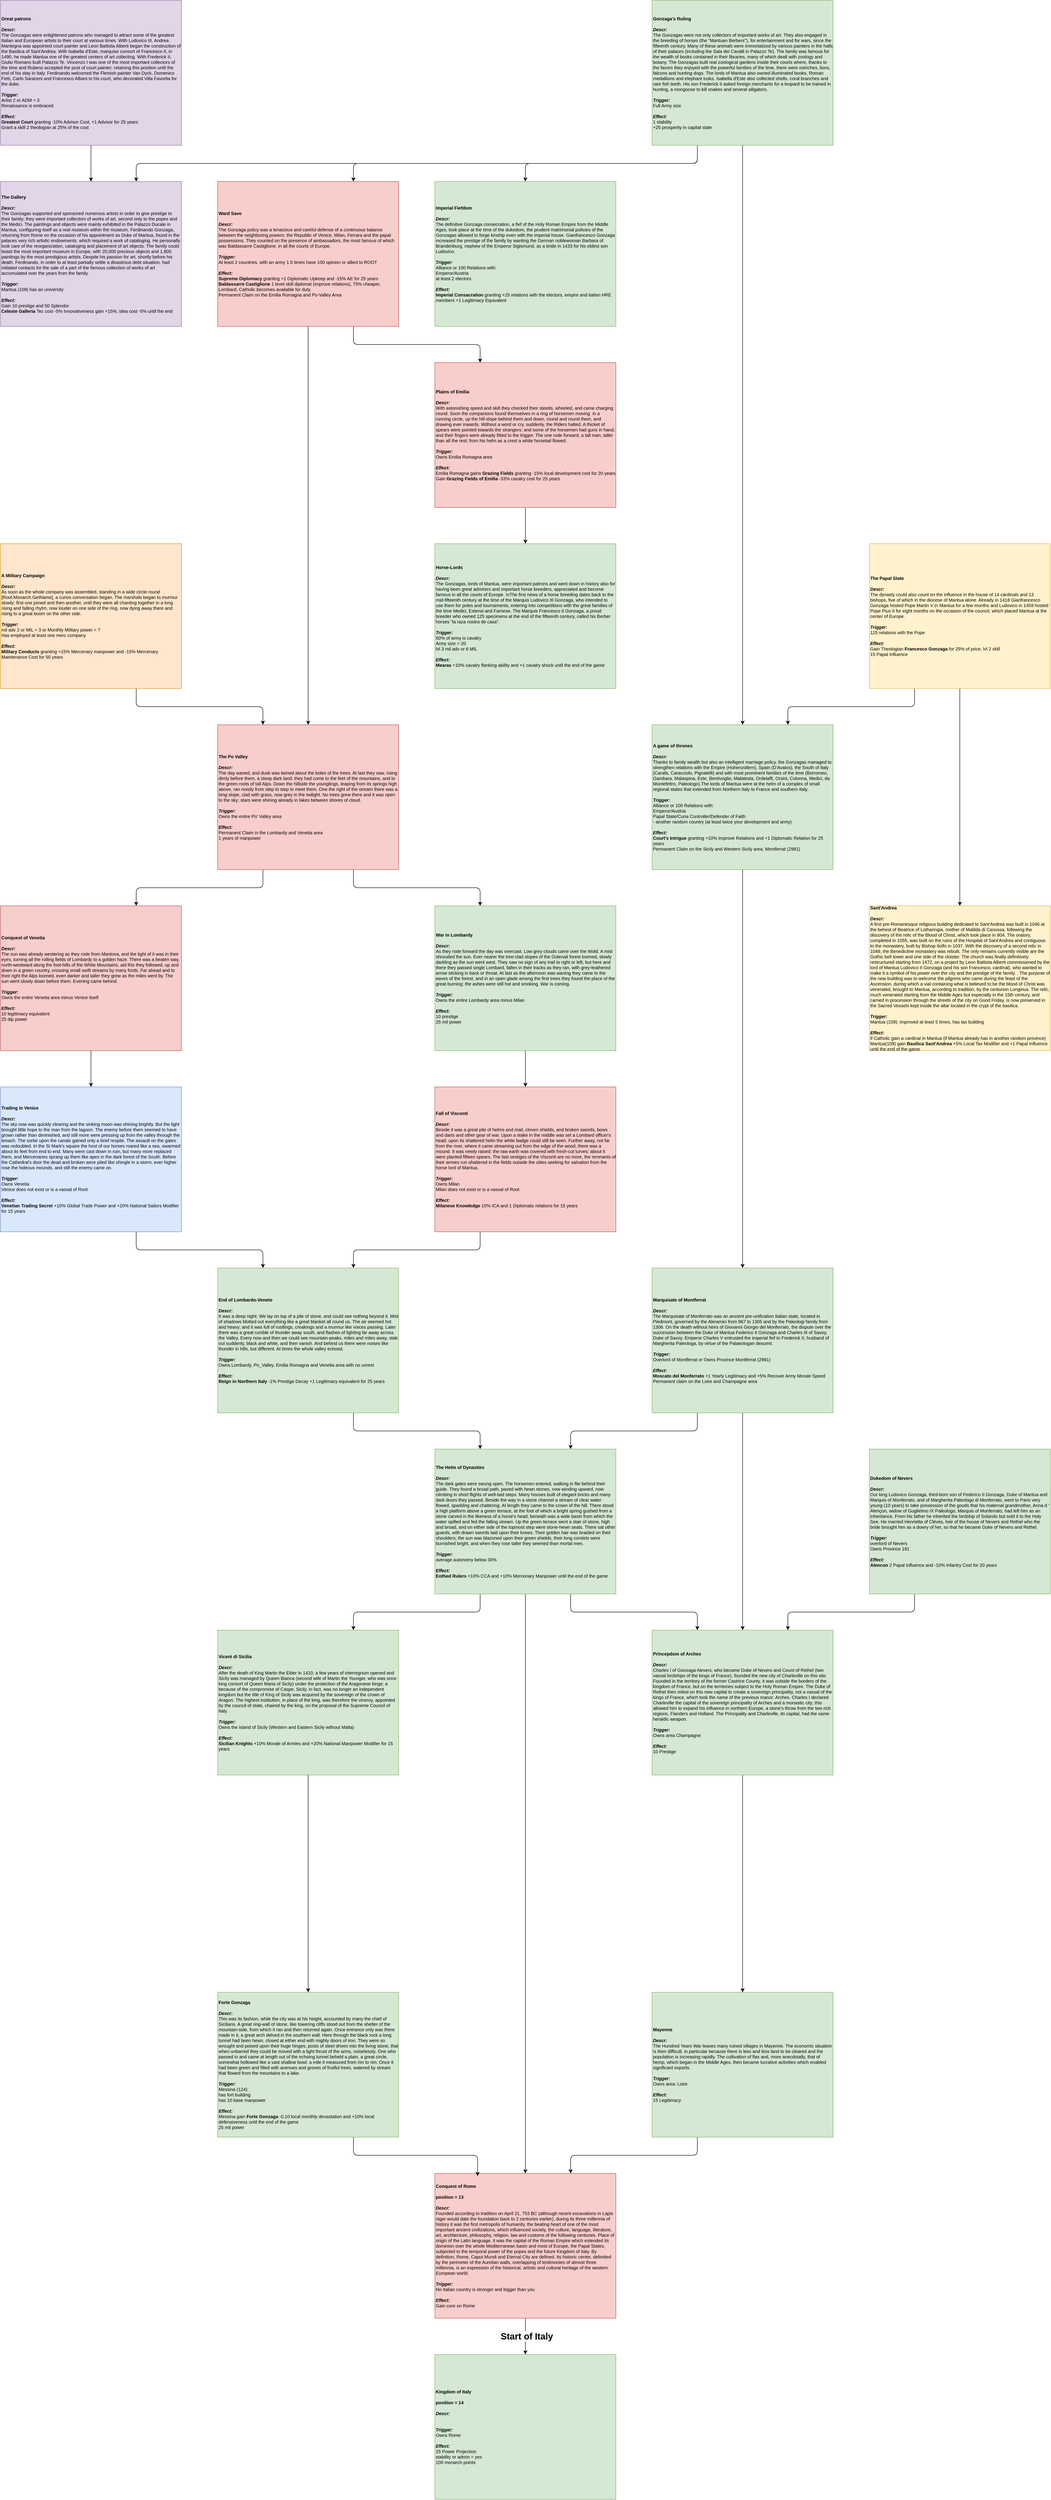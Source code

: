 <mxfile version="13.5.1" type="device"><diagram id="Q2bto2LsBK7NHWXncxeV" name="Missions"><mxGraphModel dx="1298" dy="806" grid="1" gridSize="10" guides="1" tooltips="1" connect="1" arrows="1" fold="1" page="1" pageScale="1" pageWidth="827" pageHeight="1169" math="0" shadow="0"><root><mxCell id="0"/><mxCell id="1" parent="0"/><mxCell id="Y5_IPh31l2qSGYOdw2Wl-19" value="" style="edgeStyle=orthogonalEdgeStyle;rounded=1;orthogonalLoop=1;jettySize=auto;html=1;" parent="1" source="1eZUyf2npBiA9LoUlpwc-5" target="Y5_IPh31l2qSGYOdw2Wl-18" edge="1"><mxGeometry relative="1" as="geometry"/></mxCell><mxCell id="1eZUyf2npBiA9LoUlpwc-5" value="&lt;div style=&quot;font-size: 10px;&quot;&gt;&lt;font style=&quot;font-size: 10px;&quot;&gt;&lt;b style=&quot;font-size: 10px;&quot;&gt;&lt;font style=&quot;font-size: 10px;&quot;&gt;A game of thrones&lt;/font&gt;&lt;/b&gt;&lt;/font&gt;&lt;/div&gt;&lt;div style=&quot;font-size: 10px;&quot;&gt;&lt;font style=&quot;font-size: 10px;&quot;&gt;&lt;b style=&quot;font-size: 10px;&quot;&gt;&lt;font style=&quot;font-size: 10px;&quot;&gt;&lt;br style=&quot;font-size: 10px;&quot;&gt;&lt;/font&gt;&lt;/b&gt;&lt;/font&gt;&lt;/div&gt;&lt;div style=&quot;font-size: 10px;&quot;&gt;&lt;font style=&quot;font-size: 10px;&quot;&gt;&lt;span style=&quot;font-size: 10px;&quot;&gt;&lt;font style=&quot;font-size: 10px;&quot;&gt;&lt;i style=&quot;font-size: 10px;&quot;&gt;&lt;b style=&quot;font-size: 10px;&quot;&gt;Descr:&lt;/b&gt;&lt;/i&gt;&lt;/font&gt;&lt;/span&gt;&lt;/font&gt;&lt;/div&gt;&lt;div style=&quot;font-size: 10px;&quot;&gt;&lt;div style=&quot;font-size: 10px;&quot;&gt;&lt;div style=&quot;font-size: 10px;&quot;&gt;Thanks to family wealth but also an intelligent marriage policy, the Gonzagas managed to strengthen relations with the Empire (Hohenzollern), Spain (D'Avalos), the South of Italy (Carafa, Caracciolo, Pignatelli) and with most prominent families of the time (Borromeo, Gambara, Malaspina, Este, Bentivoglio, Malatesta, Ordelaffi, Orsini, Colonna, Medici, da Montefeltro, Paleologo).&lt;span style=&quot;font-size: 10px;&quot;&gt;The lords of Mantua were at the helm of a complex of small regional states that extended from Northern Italy to France and southern Italy.&lt;/span&gt;&lt;/div&gt;&lt;/div&gt;&lt;/div&gt;&lt;div style=&quot;font-size: 10px;&quot;&gt;&lt;font style=&quot;font-size: 10px;&quot;&gt;&lt;br style=&quot;font-size: 10px;&quot;&gt;&lt;/font&gt;&lt;/div&gt;&lt;div style=&quot;font-size: 10px;&quot;&gt;&lt;font style=&quot;font-size: 10px;&quot;&gt;&lt;b style=&quot;font-size: 10px;&quot;&gt;&lt;i style=&quot;font-size: 10px;&quot;&gt;Trigger:&lt;/i&gt;&lt;/b&gt;&lt;/font&gt;&lt;/div&gt;&lt;div style=&quot;font-size: 10px;&quot;&gt;Alliance or 100 Relations with:&lt;br style=&quot;font-size: 10px;&quot;&gt;Emperor/Austria&lt;/div&gt;&lt;div style=&quot;font-size: 10px;&quot;&gt;Papal State/Curia Controller/Defender of Faith&lt;/div&gt;&lt;div style=&quot;font-size: 10px;&quot;&gt;- another random country (at least twice your development and army)&lt;/div&gt;&lt;div style=&quot;font-size: 10px;&quot;&gt;&lt;font style=&quot;font-size: 10px;&quot;&gt;&lt;br style=&quot;font-size: 10px;&quot;&gt;&lt;/font&gt;&lt;/div&gt;&lt;div style=&quot;font-size: 10px;&quot;&gt;&lt;font style=&quot;font-size: 10px;&quot;&gt;&lt;font style=&quot;font-size: 10px;&quot;&gt;&lt;b style=&quot;font-size: 10px;&quot;&gt;&lt;i style=&quot;font-size: 10px;&quot;&gt;Effect:&lt;/i&gt;&lt;/b&gt;&lt;/font&gt;&lt;/font&gt;&lt;/div&gt;&lt;div style=&quot;font-size: 10px;&quot;&gt;&lt;b style=&quot;font-size: 10px;&quot;&gt;Court's Intrigue&lt;/b&gt;&amp;nbsp;granting +10% Improve Relations and +1 Diplomatic Relation for 25 years&lt;/div&gt;&lt;div style=&quot;font-size: 10px;&quot;&gt;Permanent Claim on the Sicily and Western Sicily area, Montferrat (2981)&lt;br style=&quot;font-size: 10px;&quot;&gt;&lt;/div&gt;" style="whiteSpace=wrap;html=1;align=left;fontSize=10;fillColor=#d5e8d4;strokeColor=#82b366;verticalAlign=middle;" parent="1" vertex="1"><mxGeometry x="1440" y="1600" width="400" height="320" as="geometry"/></mxCell><mxCell id="1eZUyf2npBiA9LoUlpwc-6" value="&lt;div style=&quot;font-size: 10px;&quot;&gt;&lt;b style=&quot;font-size: 10px;&quot;&gt;The Gallery&lt;/b&gt;&lt;/div&gt;&lt;div style=&quot;font-size: 10px;&quot;&gt;&lt;font style=&quot;font-size: 10px;&quot;&gt;&lt;b style=&quot;font-size: 10px;&quot;&gt;&lt;font style=&quot;font-size: 10px;&quot;&gt;&lt;br style=&quot;font-size: 10px;&quot;&gt;&lt;/font&gt;&lt;/b&gt;&lt;/font&gt;&lt;/div&gt;&lt;div style=&quot;font-size: 10px;&quot;&gt;&lt;font style=&quot;font-size: 10px;&quot;&gt;&lt;span style=&quot;font-size: 10px;&quot;&gt;&lt;font style=&quot;font-size: 10px;&quot;&gt;&lt;i style=&quot;font-size: 10px;&quot;&gt;&lt;b style=&quot;font-size: 10px;&quot;&gt;Descr:&amp;nbsp;&lt;/b&gt;&lt;/i&gt;&lt;/font&gt;&lt;/span&gt;&lt;/font&gt;&lt;/div&gt;&lt;div style=&quot;font-size: 10px;&quot;&gt;&lt;font style=&quot;font-size: 10px;&quot;&gt;&lt;font style=&quot;font-size: 10px;&quot;&gt;&lt;div style=&quot;font-size: 10px;&quot;&gt;The Gonzagas supported and sponsored numerous artists in order to give prestige to their family; they were important collectors of works of art, second only to the popes and the Medici. The paintings and objects were mainly exhibited in the Palazzo Ducale in Mantua, configuring itself as a real museum within the museum. &lt;span style=&quot;font-size: 10px;&quot;&gt;Ferdinando Gonzaga, returning from Rome on the occasion of his appointment as Duke of Mantua, found in the palaces very rich artistic endowments, which required a work of cataloging. He personally took care of the reorganization, cataloging and placement of art objects. The family could boast the most important museum in Europe, with 20,000 precious objects and 1,800 paintings by the most prestigious artists. Despite his passion for art, shortly before his death, Ferdinando, in order to at least partially settle a disastrous debt situation, had initiated contacts for the sale of a part of the famous collection of works of art accumulated over the years from the family.&lt;/span&gt;&lt;/div&gt;&lt;/font&gt;&lt;/font&gt;&lt;/div&gt;&lt;div style=&quot;font-size: 10px;&quot;&gt;&lt;div style=&quot;font-size: 10px;&quot;&gt;&lt;div style=&quot;font-size: 10px;&quot;&gt;&lt;br style=&quot;font-size: 10px;&quot;&gt;&lt;/div&gt;&lt;/div&gt;&lt;/div&gt;&lt;div style=&quot;font-size: 10px;&quot;&gt;&lt;font style=&quot;font-size: 10px;&quot;&gt;&lt;b style=&quot;font-size: 10px;&quot;&gt;&lt;i style=&quot;font-size: 10px;&quot;&gt;Trigger:&lt;/i&gt;&lt;/b&gt;&lt;/font&gt;&lt;/div&gt;&lt;div style=&quot;font-size: 10px;&quot;&gt;&lt;span style=&quot;font-size: 10px;&quot;&gt;Mantua (109)&amp;nbsp;&lt;/span&gt;&lt;span style=&quot;font-size: 10px;&quot;&gt;has&amp;nbsp;&lt;/span&gt;&lt;span style=&quot;font-size: 10px;&quot;&gt;an university&lt;/span&gt;&lt;br style=&quot;font-size: 10px;&quot;&gt;&lt;/div&gt;&lt;div style=&quot;font-size: 10px;&quot;&gt;&lt;br style=&quot;font-size: 10px;&quot;&gt;&lt;/div&gt;&lt;div style=&quot;font-size: 10px;&quot;&gt;&lt;font style=&quot;font-size: 10px;&quot;&gt;&lt;font style=&quot;font-size: 10px;&quot;&gt;&lt;b style=&quot;font-size: 10px;&quot;&gt;&lt;i style=&quot;font-size: 10px;&quot;&gt;Effect:&lt;/i&gt;&lt;/b&gt;&lt;/font&gt;&lt;/font&gt;&lt;/div&gt;&lt;div style=&quot;font-size: 10px;&quot;&gt;&lt;span style=&quot;font-size: 10px;&quot;&gt;Gain 10 prestige and 50 Splendor&lt;/span&gt;&lt;br style=&quot;font-size: 10px;&quot;&gt;&lt;/div&gt;&lt;div style=&quot;font-size: 10px;&quot;&gt;&lt;/div&gt;&lt;b style=&quot;font-size: 10px;&quot;&gt;Celeste Galleria&lt;/b&gt;&lt;span style=&quot;font-size: 10px;&quot;&gt;&amp;nbsp;&lt;/span&gt;&lt;span style=&quot;font-size: 10px;&quot;&gt;Tec cost -5% Innovativeness gain +1&lt;/span&gt;&lt;span style=&quot;font-size: 10px;&quot;&gt;5%, idea cost&amp;nbsp;&lt;/span&gt;&lt;span style=&quot;font-size: 10px;&quot;&gt;-5% until the end&lt;/span&gt;&lt;b style=&quot;font-size: 10px;&quot;&gt;&lt;br style=&quot;font-size: 10px;&quot;&gt;&lt;/b&gt;" style="whiteSpace=wrap;html=1;align=left;fontSize=10;fillColor=#e1d5e7;strokeColor=#9673a6;verticalAlign=middle;" parent="1" vertex="1"><mxGeometry y="400" width="400" height="320" as="geometry"/></mxCell><mxCell id="1sAeVeDkD2Fj66DmzAQx-3" style="edgeStyle=orthogonalEdgeStyle;rounded=1;orthogonalLoop=1;jettySize=auto;html=1;exitX=0.5;exitY=1;exitDx=0;exitDy=0;" parent="1" source="1eZUyf2npBiA9LoUlpwc-8" target="1eZUyf2npBiA9LoUlpwc-6" edge="1"><mxGeometry relative="1" as="geometry"/></mxCell><mxCell id="1eZUyf2npBiA9LoUlpwc-8" value="&lt;div style=&quot;font-size: 10px;&quot;&gt;&lt;b style=&quot;font-size: 10px;&quot;&gt;Great patrons&lt;/b&gt;&lt;br style=&quot;font-size: 10px;&quot;&gt;&lt;/div&gt;&lt;div style=&quot;font-size: 10px;&quot;&gt;&lt;font style=&quot;font-size: 10px;&quot;&gt;&lt;b style=&quot;font-size: 10px;&quot;&gt;&lt;font style=&quot;font-size: 10px;&quot;&gt;&lt;br style=&quot;font-size: 10px;&quot;&gt;&lt;/font&gt;&lt;/b&gt;&lt;/font&gt;&lt;/div&gt;&lt;div style=&quot;font-size: 10px;&quot;&gt;&lt;font style=&quot;font-size: 10px;&quot;&gt;&lt;span style=&quot;font-size: 10px;&quot;&gt;&lt;font style=&quot;font-size: 10px;&quot;&gt;&lt;i style=&quot;font-size: 10px;&quot;&gt;&lt;b style=&quot;font-size: 10px;&quot;&gt;Descr:&lt;/b&gt;&lt;/i&gt;&lt;/font&gt;&lt;/span&gt;&lt;/font&gt;&lt;/div&gt;&lt;div style=&quot;font-size: 10px;&quot;&gt;&lt;div style=&quot;font-size: 10px;&quot;&gt;&lt;div style=&quot;font-size: 10px;&quot;&gt;The Gonzagas were enlightened patrons who managed to attract some of the greatest Italian and European artists to their court at various times. With Ludovico III, Andrea Mantegna was appointed court painter and Leon Battista Alberti began the construction of the Basilica of Sant'Andrea. With Isabella d'Este, marquise consort of Francesco II, in 1490, he made Mantua one of the greatest centers of art collecting. With Frederick II, Giulio Romano built Palazzo Te. Vincenzo I was one of the most important collectors of the time and Rubens accepted the post of court painter, retaining this position until the end of his stay in Italy. Ferdinando welcomed the Flemish painter Van Dyck, Domenico Fetti, Carlo Saraceni and Francesco Albani to his court, who decorated Villa Favorita for the duke.&lt;/div&gt;&lt;/div&gt;&lt;div style=&quot;font-size: 10px;&quot;&gt;&lt;br style=&quot;font-size: 10px;&quot;&gt;&lt;/div&gt;&lt;/div&gt;&lt;div style=&quot;font-size: 10px;&quot;&gt;&lt;font style=&quot;font-size: 10px;&quot;&gt;&lt;b style=&quot;font-size: 10px;&quot;&gt;&lt;i style=&quot;font-size: 10px;&quot;&gt;Trigger:&lt;/i&gt;&lt;/b&gt;&lt;/font&gt;&lt;/div&gt;&lt;div style=&quot;font-size: 10px;&quot;&gt;&lt;div style=&quot;font-size: 10px;&quot;&gt;Artist 2 or ADM = 3&lt;/div&gt;&lt;div style=&quot;font-size: 10px;&quot;&gt;Renaissance is embraced&lt;/div&gt;&lt;/div&gt;&lt;div style=&quot;font-size: 10px;&quot;&gt;&lt;br style=&quot;font-size: 10px;&quot;&gt;&lt;/div&gt;&lt;div style=&quot;font-size: 10px;&quot;&gt;&lt;font style=&quot;font-size: 10px;&quot;&gt;&lt;font style=&quot;font-size: 10px;&quot;&gt;&lt;b style=&quot;font-size: 10px;&quot;&gt;&lt;i style=&quot;font-size: 10px;&quot;&gt;Effect:&lt;/i&gt;&lt;/b&gt;&lt;/font&gt;&lt;/font&gt;&lt;/div&gt;&lt;div style=&quot;font-size: 10px;&quot;&gt;&lt;b style=&quot;font-size: 10px;&quot;&gt;Greatest Court&lt;/b&gt;&amp;nbsp;granting -10% Advisor Cost, +1 Advisor for 25 years&lt;/div&gt;&lt;div style=&quot;font-size: 10px;&quot;&gt;Grant a skill 2 theologian at 25% of the cost&lt;/div&gt;" style="whiteSpace=wrap;html=1;align=left;fontSize=10;fillColor=#e1d5e7;strokeColor=#9673a6;fontColor=#000000;verticalAlign=middle;" parent="1" vertex="1"><mxGeometry width="400" height="320" as="geometry"/></mxCell><mxCell id="1eZUyf2npBiA9LoUlpwc-44" value="" style="edgeStyle=orthogonalEdgeStyle;rounded=1;orthogonalLoop=1;jettySize=auto;html=1;" parent="1" source="1eZUyf2npBiA9LoUlpwc-9" target="1eZUyf2npBiA9LoUlpwc-43" edge="1"><mxGeometry relative="1" as="geometry"/></mxCell><mxCell id="uZWgDMkg0bYTrmI91isp-13" style="edgeStyle=orthogonalEdgeStyle;rounded=1;orthogonalLoop=1;jettySize=auto;html=1;exitX=0.75;exitY=1;exitDx=0;exitDy=0;entryX=0.25;entryY=0;entryDx=0;entryDy=0;" parent="1" source="1eZUyf2npBiA9LoUlpwc-9" target="1eZUyf2npBiA9LoUlpwc-40" edge="1"><mxGeometry relative="1" as="geometry"/></mxCell><mxCell id="1eZUyf2npBiA9LoUlpwc-9" value="&lt;div style=&quot;font-size: 10px;&quot;&gt;&lt;b style=&quot;font-size: 10px;&quot;&gt;Ward Save&lt;/b&gt;&lt;/div&gt;&lt;div style=&quot;font-size: 10px;&quot;&gt;&lt;font style=&quot;font-size: 10px;&quot;&gt;&lt;div style=&quot;font-size: 10px;&quot;&gt;&lt;b style=&quot;font-size: 10px;&quot;&gt;&lt;i style=&quot;font-size: 10px;&quot;&gt;&lt;br class=&quot;Apple-interchange-newline&quot; style=&quot;font-size: 10px;&quot;&gt;Descr:&lt;/i&gt;&lt;/b&gt;&lt;/div&gt;&lt;div style=&quot;font-size: 10px;&quot;&gt;The Gonzaga policy was a tenacious and careful defense of a continuous balance between the neighboring powers: the Republic of Venice, Milan, Ferrara and the papal possessions. They counted on the presence of ambassadors, the most famous of which was Baldassarre Castiglione, in all the courts of Europe.&lt;br style=&quot;font-size: 10px;&quot;&gt;&lt;/div&gt;&lt;div style=&quot;font-size: 10px;&quot;&gt;&lt;br style=&quot;font-size: 10px;&quot;&gt;&lt;/div&gt;&lt;/font&gt;&lt;/div&gt;&lt;div style=&quot;font-size: 10px;&quot;&gt;&lt;font style=&quot;font-size: 10px;&quot;&gt;&lt;b style=&quot;font-size: 10px;&quot;&gt;&lt;i style=&quot;font-size: 10px;&quot;&gt;Trigger:&lt;/i&gt;&lt;/b&gt;&lt;/font&gt;&lt;/div&gt;&lt;div style=&quot;font-size: 10px;&quot;&gt;At least 2 countries, with an army 1.5 times have 100 opinion or allied to ROOT&lt;/div&gt;&lt;div style=&quot;font-size: 10px;&quot;&gt;&lt;font style=&quot;font-size: 10px;&quot;&gt;&lt;br style=&quot;font-size: 10px;&quot;&gt;&lt;/font&gt;&lt;/div&gt;&lt;div style=&quot;font-size: 10px;&quot;&gt;&lt;font style=&quot;font-size: 10px;&quot;&gt;&lt;b style=&quot;font-size: 10px;&quot;&gt;&lt;i style=&quot;font-size: 10px;&quot;&gt;Effect:&lt;/i&gt;&lt;/b&gt;&lt;/font&gt;&lt;/div&gt;&lt;div style=&quot;font-size: 10px;&quot;&gt;&lt;b style=&quot;font-size: 10px;&quot;&gt;Supreme Diplomacy&lt;/b&gt;&amp;nbsp;granting +1 Diplomatic Upkeep and -15% AE for 25 years&lt;/div&gt;&lt;div style=&quot;font-size: 10px;&quot;&gt;&lt;b style=&quot;font-size: 10px;&quot;&gt;Baldassarre Castiglione&lt;/b&gt;&amp;nbsp;1 level skill diplomat (improve relations), 75% cheaper, Lombard, Catholic becomes available for duty.&lt;/div&gt;&lt;div style=&quot;font-size: 10px;&quot;&gt;Permanent Claim on the Emilia Romagna and Po-Valley Area&lt;/div&gt;" style="whiteSpace=wrap;html=1;align=left;fontSize=10;fillColor=#f8cecc;strokeColor=#b85450;fontColor=#000000;verticalAlign=middle;" parent="1" vertex="1"><mxGeometry x="480" y="400" width="400" height="320" as="geometry"/></mxCell><mxCell id="1eZUyf2npBiA9LoUlpwc-32" value="" style="edgeStyle=orthogonalEdgeStyle;rounded=1;orthogonalLoop=1;jettySize=auto;html=1;" parent="1" source="1eZUyf2npBiA9LoUlpwc-13" target="1eZUyf2npBiA9LoUlpwc-31" edge="1"><mxGeometry relative="1" as="geometry"/></mxCell><mxCell id="nCslUVJMGmJrNAqKxnRg-1" style="edgeStyle=orthogonalEdgeStyle;rounded=1;orthogonalLoop=1;jettySize=auto;html=1;exitX=0.25;exitY=1;exitDx=0;exitDy=0;entryX=0.75;entryY=0;entryDx=0;entryDy=0;" parent="1" source="1eZUyf2npBiA9LoUlpwc-13" target="1eZUyf2npBiA9LoUlpwc-5" edge="1"><mxGeometry relative="1" as="geometry"/></mxCell><mxCell id="1eZUyf2npBiA9LoUlpwc-13" value="&lt;div style=&quot;font-size: 10px;&quot;&gt;&lt;b style=&quot;font-size: 10px;&quot;&gt;The Papal State&lt;/b&gt;&lt;/div&gt;&lt;div style=&quot;font-size: 10px;&quot;&gt;&lt;b style=&quot;font-size: 10px;&quot;&gt;&lt;br style=&quot;font-size: 10px;&quot;&gt;&lt;/b&gt;&lt;/div&gt;&lt;div style=&quot;font-size: 10px;&quot;&gt;&lt;font style=&quot;font-size: 10px;&quot;&gt;&lt;div style=&quot;font-size: 10px;&quot;&gt;&lt;b style=&quot;font-size: 10px;&quot;&gt;&lt;i style=&quot;font-size: 10px;&quot;&gt;Descr:&amp;nbsp;&lt;/i&gt;&lt;/b&gt;&lt;/div&gt;&lt;/font&gt;&lt;/div&gt;&lt;div style=&quot;font-size: 10px;&quot;&gt;The dynasty could also count on the influence in the house of 14 cardinals and 13 bishops, five of which in the diocese of Mantua alone. Already in 1418 Gianfrancesco Gonzaga hosted Pope Martin V in Mantua for a few months and Ludovico in 1459 hosted Pope Pius II for eight months on the occasion of the council, which placed Mantua at the center of Europe.&lt;br style=&quot;font-size: 10px;&quot;&gt;&lt;/div&gt;&lt;div style=&quot;font-size: 10px;&quot;&gt;&lt;br style=&quot;font-size: 10px;&quot;&gt;&lt;/div&gt;&lt;div style=&quot;font-size: 10px;&quot;&gt;&lt;font style=&quot;font-size: 10px;&quot;&gt;&lt;b style=&quot;font-size: 10px;&quot;&gt;&lt;i style=&quot;font-size: 10px;&quot;&gt;Trigger:&lt;/i&gt;&lt;/b&gt;&lt;/font&gt;&lt;/div&gt;&lt;div style=&quot;font-size: 10px;&quot;&gt;&lt;/div&gt;125 relations with the Pope&lt;br style=&quot;font-size: 10px;&quot;&gt;&lt;br style=&quot;font-size: 10px;&quot;&gt;&lt;font style=&quot;font-size: 10px;&quot;&gt;&lt;b style=&quot;font-size: 10px;&quot;&gt;&lt;i style=&quot;font-size: 10px;&quot;&gt;Effect:&lt;/i&gt;&lt;/b&gt;&lt;br style=&quot;font-size: 10px;&quot;&gt;Gain Theologian &lt;b style=&quot;font-size: 10px;&quot;&gt;Francesco Gonzaga&lt;/b&gt;&amp;nbsp;for 25% of price, lvl 2 skill&lt;br style=&quot;font-size: 10px;&quot;&gt;15 Papal Influence&lt;br style=&quot;font-size: 10px;&quot;&gt;&lt;/font&gt;" style="whiteSpace=wrap;html=1;align=left;fontSize=10;fillColor=#fff2cc;strokeColor=#d6b656;verticalAlign=middle;" parent="1" vertex="1"><mxGeometry x="1920" y="1200" width="400" height="320" as="geometry"/></mxCell><mxCell id="Y5_IPh31l2qSGYOdw2Wl-12" style="edgeStyle=orthogonalEdgeStyle;rounded=1;orthogonalLoop=1;jettySize=auto;html=1;exitX=0.25;exitY=1;exitDx=0;exitDy=0;" parent="1" source="1eZUyf2npBiA9LoUlpwc-15" target="1sAeVeDkD2Fj66DmzAQx-21" edge="1"><mxGeometry relative="1" as="geometry"/></mxCell><mxCell id="Y5_IPh31l2qSGYOdw2Wl-13" style="edgeStyle=orthogonalEdgeStyle;rounded=1;orthogonalLoop=1;jettySize=auto;html=1;exitX=0.25;exitY=1;exitDx=0;exitDy=0;entryX=0.75;entryY=0;entryDx=0;entryDy=0;" parent="1" source="1eZUyf2npBiA9LoUlpwc-15" target="1eZUyf2npBiA9LoUlpwc-9" edge="1"><mxGeometry relative="1" as="geometry"/></mxCell><mxCell id="Y5_IPh31l2qSGYOdw2Wl-17" style="edgeStyle=orthogonalEdgeStyle;rounded=1;orthogonalLoop=1;jettySize=auto;html=1;" parent="1" source="1eZUyf2npBiA9LoUlpwc-15" target="1eZUyf2npBiA9LoUlpwc-5" edge="1"><mxGeometry relative="1" as="geometry"/></mxCell><mxCell id="Y5_IPh31l2qSGYOdw2Wl-47" style="edgeStyle=orthogonalEdgeStyle;rounded=1;orthogonalLoop=1;jettySize=auto;html=1;exitX=0.25;exitY=1;exitDx=0;exitDy=0;entryX=0.75;entryY=0;entryDx=0;entryDy=0;" parent="1" source="1eZUyf2npBiA9LoUlpwc-15" target="1eZUyf2npBiA9LoUlpwc-6" edge="1"><mxGeometry relative="1" as="geometry"/></mxCell><mxCell id="1eZUyf2npBiA9LoUlpwc-15" value="&lt;div style=&quot;font-size: 10px;&quot;&gt;&lt;font style=&quot;font-size: 10px;&quot;&gt;&lt;b style=&quot;font-size: 10px;&quot;&gt;&lt;font style=&quot;font-size: 10px;&quot;&gt;Gonzaga's Ruling&lt;/font&gt;&lt;/b&gt;&lt;/font&gt;&lt;/div&gt;&lt;div style=&quot;font-size: 10px;&quot;&gt;&lt;font style=&quot;font-size: 10px;&quot;&gt;&lt;b style=&quot;font-size: 10px;&quot;&gt;&lt;font style=&quot;font-size: 10px;&quot;&gt;&lt;br style=&quot;font-size: 10px;&quot;&gt;&lt;/font&gt;&lt;/b&gt;&lt;/font&gt;&lt;/div&gt;&lt;div style=&quot;font-size: 10px;&quot;&gt;&lt;font style=&quot;font-size: 10px;&quot;&gt;&lt;span style=&quot;font-size: 10px;&quot;&gt;&lt;font style=&quot;font-size: 10px;&quot;&gt;&lt;i style=&quot;font-size: 10px;&quot;&gt;&lt;b style=&quot;font-size: 10px;&quot;&gt;Descr:&lt;/b&gt;&lt;/i&gt;&lt;/font&gt;&lt;/span&gt;&lt;/font&gt;&lt;/div&gt;&lt;div style=&quot;font-size: 10px;&quot;&gt;&lt;div style=&quot;font-size: 10px;&quot;&gt;&lt;div style=&quot;font-size: 10px;&quot;&gt;The Gonzagas were not only collectors of important works of art. They also engaged in the breeding of horses (the &quot;Mantuan Berbers&quot;), for entertainment and for wars, since the fifteenth century. Many of these animals were immortalized by various painters in the halls of their palaces (including the Sala dei Cavalli in Palazzo Te).&amp;nbsp;&lt;span style=&quot;font-size: 10px;&quot;&gt;The family was famous for the wealth of books contained in their libraries, many of which dealt with zoology and botany. The Gonzagas built real zoological gardens inside their courts where, thanks to the favors they enjoyed with the powerful families of the time, there were ostriches, lions, falcons and hunting dogs. The lords of Mantua also owned illuminated books, Roman medallions and elephant tusks. Isabella d'Este also collected shells, coral branches and rare fish teeth. His son Frederick II asked foreign merchants for a leopard to be trained in hunting, a mongoose to kill snakes and several alligators.&lt;/span&gt;&lt;/div&gt;&lt;/div&gt;&lt;/div&gt;&lt;div style=&quot;font-size: 10px;&quot;&gt;&lt;font style=&quot;font-size: 10px;&quot;&gt;&lt;br style=&quot;font-size: 10px;&quot;&gt;&lt;/font&gt;&lt;/div&gt;&lt;div style=&quot;font-size: 10px;&quot;&gt;&lt;font style=&quot;font-size: 10px;&quot;&gt;&lt;b style=&quot;font-size: 10px;&quot;&gt;&lt;i style=&quot;font-size: 10px;&quot;&gt;Trigger:&lt;/i&gt;&lt;/b&gt;&lt;/font&gt;&lt;/div&gt;&lt;div style=&quot;font-size: 10px;&quot;&gt;&lt;span style=&quot;font-size: 10px;&quot;&gt;Full Army size&lt;/span&gt;&lt;/div&gt;&lt;div style=&quot;font-size: 10px;&quot;&gt;&lt;font style=&quot;font-size: 10px;&quot;&gt;&lt;br style=&quot;font-size: 10px;&quot;&gt;&lt;/font&gt;&lt;/div&gt;&lt;div style=&quot;font-size: 10px;&quot;&gt;&lt;font style=&quot;font-size: 10px;&quot;&gt;&lt;font style=&quot;font-size: 10px;&quot;&gt;&lt;b style=&quot;font-size: 10px;&quot;&gt;&lt;i style=&quot;font-size: 10px;&quot;&gt;Effect:&lt;/i&gt;&lt;/b&gt;&lt;/font&gt;&lt;/font&gt;&lt;/div&gt;&lt;div style=&quot;font-size: 10px;&quot;&gt;&lt;font style=&quot;font-size: 10px;&quot;&gt;&lt;font style=&quot;font-size: 10px;&quot;&gt;&lt;span style=&quot;font-size: 10px;&quot;&gt;&lt;span style=&quot;font-size: 10px;&quot;&gt;1 stability&lt;/span&gt;&lt;/span&gt;&lt;/font&gt;&lt;/font&gt;&lt;/div&gt;&lt;div style=&quot;font-size: 10px;&quot;&gt;&lt;font style=&quot;font-size: 10px;&quot;&gt;&lt;font style=&quot;font-size: 10px;&quot;&gt;&lt;span style=&quot;font-size: 10px;&quot;&gt;&lt;span style=&quot;font-size: 10px;&quot;&gt;+25 prosperity in capital state&lt;/span&gt;&lt;/span&gt;&lt;/font&gt;&lt;/font&gt;&lt;/div&gt;" style="whiteSpace=wrap;html=1;align=left;fontSize=10;fillColor=#d5e8d4;strokeColor=#82b366;verticalAlign=middle;" parent="1" vertex="1"><mxGeometry x="1440" width="400" height="320" as="geometry"/></mxCell><mxCell id="1eZUyf2npBiA9LoUlpwc-21" value="&lt;div style=&quot;font-size: 10px;&quot;&gt;&lt;b style=&quot;font-size: 10px;&quot;&gt;Horse-Lords&lt;/b&gt;&lt;br style=&quot;font-size: 10px;&quot;&gt;&lt;/div&gt;&lt;div style=&quot;font-size: 10px;&quot;&gt;&lt;font style=&quot;font-size: 10px;&quot;&gt;&lt;b style=&quot;font-size: 10px;&quot;&gt;&lt;font style=&quot;font-size: 10px;&quot;&gt;&lt;br style=&quot;font-size: 10px;&quot;&gt;&lt;/font&gt;&lt;/b&gt;&lt;/font&gt;&lt;/div&gt;&lt;div style=&quot;font-size: 10px;&quot;&gt;&lt;font style=&quot;font-size: 10px;&quot;&gt;&lt;span style=&quot;font-size: 10px;&quot;&gt;&lt;font style=&quot;font-size: 10px;&quot;&gt;&lt;i style=&quot;font-size: 10px;&quot;&gt;&lt;b style=&quot;font-size: 10px;&quot;&gt;Descr:&lt;/b&gt;&lt;/i&gt;&lt;/font&gt;&lt;/span&gt;&lt;/font&gt;&lt;/div&gt;&lt;div style=&quot;font-size: 10px;&quot;&gt;&lt;div style=&quot;font-size: 10px;&quot;&gt;&lt;div style=&quot;font-size: 10px;&quot;&gt;The Gonzagas, lords of Mantua, were important patrons and went down in history also for having been great admirers and important horse breeders, appreciated and become famous in all the courts of Europe. \n&lt;span style=&quot;font-size: 10px;&quot;&gt;The first news of a horse breeding dates back to the mid-fifteenth century at the time of the Marquis Ludovico III Gonzaga, who intended to use them for poles and tournaments, entering into competitions with the great families of the time Medici, Estensi and Farnese. The Marquis Francesco II Gonzaga, a proud breeder who owned 125 specimens at the end of the fifteenth century, called his Berber horses &quot;la raza nostra de casa&quot;.&lt;/span&gt;&lt;/div&gt;&lt;/div&gt;&lt;/div&gt;&lt;div style=&quot;font-size: 10px;&quot;&gt;&lt;font style=&quot;font-size: 10px;&quot;&gt;&lt;br style=&quot;font-size: 10px;&quot;&gt;&lt;/font&gt;&lt;/div&gt;&lt;div style=&quot;font-size: 10px;&quot;&gt;&lt;font style=&quot;font-size: 10px;&quot;&gt;&lt;b style=&quot;font-size: 10px;&quot;&gt;&lt;i style=&quot;font-size: 10px;&quot;&gt;Trigger:&lt;/i&gt;&lt;/b&gt;&lt;/font&gt;&lt;/div&gt;&lt;div style=&quot;font-size: 10px;&quot;&gt;50% of army is cavalry&lt;/div&gt;&lt;div style=&quot;font-size: 10px;&quot;&gt;Army size = 20&lt;/div&gt;&lt;div style=&quot;font-size: 10px;&quot;&gt;lvl 3 mil adv or 6 MIL&lt;/div&gt;&lt;div style=&quot;font-size: 10px;&quot;&gt;&lt;font style=&quot;font-size: 10px;&quot;&gt;&lt;br style=&quot;font-size: 10px;&quot;&gt;&lt;/font&gt;&lt;/div&gt;&lt;div style=&quot;font-size: 10px;&quot;&gt;&lt;font style=&quot;font-size: 10px;&quot;&gt;&lt;font style=&quot;font-size: 10px;&quot;&gt;&lt;b style=&quot;font-size: 10px;&quot;&gt;&lt;i style=&quot;font-size: 10px;&quot;&gt;Effect:&lt;/i&gt;&lt;/b&gt;&lt;/font&gt;&lt;/font&gt;&lt;/div&gt;&lt;div style=&quot;font-size: 10px;&quot;&gt;&lt;font style=&quot;font-size: 10px;&quot;&gt;&lt;font style=&quot;font-size: 10px;&quot;&gt;&lt;span style=&quot;font-size: 10px;&quot;&gt;&lt;span style=&quot;font-size: 10px;&quot;&gt;&lt;b style=&quot;font-size: 10px;&quot;&gt;Mearas&lt;/b&gt;&amp;nbsp;+10% cavalry flanking ability and +1 cavalry shock until the end of the game&lt;/span&gt;&lt;/span&gt;&lt;/font&gt;&lt;/font&gt;&lt;/div&gt;" style="whiteSpace=wrap;html=1;align=left;fontSize=10;fillColor=#d5e8d4;strokeColor=#82b366;verticalAlign=middle;" parent="1" vertex="1"><mxGeometry x="960" y="1200" width="400" height="320" as="geometry"/></mxCell><mxCell id="6z2kdDOGTM0FpUqDcKPJ-27" style="edgeStyle=orthogonalEdgeStyle;rounded=1;orthogonalLoop=1;jettySize=auto;html=1;exitX=0.75;exitY=1;exitDx=0;exitDy=0;entryX=0.25;entryY=0;entryDx=0;entryDy=0;" parent="1" source="1eZUyf2npBiA9LoUlpwc-24" target="6z2kdDOGTM0FpUqDcKPJ-19" edge="1"><mxGeometry relative="1" as="geometry"/></mxCell><mxCell id="1eZUyf2npBiA9LoUlpwc-24" value="&lt;div style=&quot;font-size: 10px;&quot;&gt;&lt;b style=&quot;font-size: 10px;&quot;&gt;Trading in Venice&lt;/b&gt;&lt;/div&gt;&lt;div style=&quot;font-size: 10px;&quot;&gt;&lt;font style=&quot;font-size: 10px;&quot;&gt;&lt;b style=&quot;font-size: 10px;&quot;&gt;&lt;font style=&quot;font-size: 10px;&quot;&gt;&lt;br style=&quot;font-size: 10px;&quot;&gt;&lt;/font&gt;&lt;/b&gt;&lt;/font&gt;&lt;/div&gt;&lt;div style=&quot;font-size: 10px;&quot;&gt;&lt;font style=&quot;font-size: 10px;&quot;&gt;&lt;span style=&quot;font-size: 10px;&quot;&gt;&lt;font style=&quot;font-size: 10px;&quot;&gt;&lt;i style=&quot;font-size: 10px;&quot;&gt;&lt;b style=&quot;font-size: 10px;&quot;&gt;Descr:&lt;/b&gt;&lt;/i&gt;&lt;/font&gt;&lt;/span&gt;&lt;/font&gt;&lt;/div&gt;&lt;div style=&quot;font-size: 10px;&quot;&gt;&lt;div style=&quot;font-size: 10px;&quot;&gt;The sky now was quickly clearing and the sinking moon was shining brightly. But the light brought little hope to the man from the lagoon. The enemy before them seemed to have grown rather than diminished, and still more were pressing up from the valley through the breach. The sortie upon the canals gained only a brief respite. The assault on the gates was redoubled. In the St Mark's square the host of our horses roared like a sea, swarmed about its feet from end to end. Many were cast down in ruin, but many more replaced them, and Mercenaries sprang up them like apes in the dark forest of the South. Before the Cathedral's door the dead and broken were piled like shingle in a storm; ever higher rose the hideous mounds, and still the enemy came on.&lt;/div&gt;&lt;/div&gt;&lt;div style=&quot;font-size: 10px;&quot;&gt;&lt;font style=&quot;font-size: 10px;&quot;&gt;&lt;br style=&quot;font-size: 10px;&quot;&gt;&lt;/font&gt;&lt;/div&gt;&lt;div style=&quot;font-size: 10px;&quot;&gt;&lt;font style=&quot;font-size: 10px;&quot;&gt;&lt;b style=&quot;font-size: 10px;&quot;&gt;&lt;i style=&quot;font-size: 10px;&quot;&gt;Trigger:&lt;/i&gt;&lt;/b&gt;&lt;/font&gt;&lt;/div&gt;&lt;div style=&quot;font-size: 10px;&quot;&gt;Owns Venetia&lt;/div&gt;&lt;div style=&quot;font-size: 10px;&quot;&gt;Venice does not exist or is a vassal of Root&lt;/div&gt;&lt;div style=&quot;font-size: 10px;&quot;&gt;&lt;font style=&quot;font-size: 10px;&quot;&gt;&lt;br style=&quot;font-size: 10px;&quot;&gt;&lt;/font&gt;&lt;/div&gt;&lt;div style=&quot;font-size: 10px;&quot;&gt;&lt;font style=&quot;font-size: 10px;&quot;&gt;&lt;font style=&quot;font-size: 10px;&quot;&gt;&lt;b style=&quot;font-size: 10px;&quot;&gt;&lt;i style=&quot;font-size: 10px;&quot;&gt;Effect:&lt;/i&gt;&lt;/b&gt;&lt;/font&gt;&lt;/font&gt;&lt;/div&gt;&lt;div style=&quot;font-size: 10px;&quot;&gt;&lt;b style=&quot;font-size: 10px;&quot;&gt;Venetian Trading Secret&lt;/b&gt;&amp;nbsp;+10% Global Trade Power and +20% National Sailors Modifier for 15 years&lt;/div&gt;" style="whiteSpace=wrap;html=1;align=left;fontSize=10;fillColor=#dae8fc;strokeColor=#6c8ebf;verticalAlign=middle;" parent="1" vertex="1"><mxGeometry y="2400" width="400" height="320" as="geometry"/></mxCell><mxCell id="1eZUyf2npBiA9LoUlpwc-31" value="&lt;div style=&quot;font-size: 10px;&quot;&gt;&lt;b style=&quot;font-size: 10px;&quot;&gt;Sant'Andrea&lt;/b&gt;&lt;/div&gt;&lt;div style=&quot;font-size: 10px;&quot;&gt;&lt;b style=&quot;font-size: 10px;&quot;&gt;&lt;br style=&quot;font-size: 10px;&quot;&gt;&lt;/b&gt;&lt;/div&gt;&lt;div style=&quot;font-size: 10px;&quot;&gt;&lt;font style=&quot;font-size: 10px;&quot;&gt;&lt;div style=&quot;font-size: 10px;&quot;&gt;&lt;b style=&quot;font-size: 10px;&quot;&gt;&lt;i style=&quot;font-size: 10px;&quot;&gt;Descr:&amp;nbsp;&lt;/i&gt;&lt;/b&gt;&lt;/div&gt;&lt;/font&gt;&lt;/div&gt;&lt;div style=&quot;font-size: 10px;&quot;&gt;A first pre-Romanesque religious building dedicated to Sant'Andrea was built in 1046 at the behest of Beatrice of Lotharingia, mother of Matilda di Canossa, following the discovery of the relic of the Blood of Christ, which took place in 804. The oratory, completed in 1055, was built on the ruins of the Hospital of Sant'Andrea and contiguous to the monastery, built by Bishop Itolfo in 1037. With the discovery of a second relic in 1049, the Benedictine monastery was rebuilt. The only remains currently visible are the Gothic bell tower and one side of the cloister. The church was finally definitively restructured starting from 1472, on a project by Leon Battista Alberti commissioned by the lord of Mantua Ludovico II Gonzaga (and his son Francesco, cardinal), who wanted to make it a symbol of his power over the city and the prestige of the family. . The purpose of the new building was to welcome the pilgrims who came during the feast of the Ascension, during which a vial containing what is believed to be the blood of Christ was venerated, brought to Mantua, according to tradition, by the centurion Longinus. The relic, much venerated starting from the Middle Ages but especially in the 15th century, and carried in procession through the streets of the city on Good Friday, is now preserved in the Sacred Vessels kept inside the altar located in the crypt of the basilica.&lt;br style=&quot;font-size: 10px;&quot;&gt;&lt;/div&gt;&lt;div style=&quot;font-size: 10px;&quot;&gt;&lt;br style=&quot;font-size: 10px;&quot;&gt;&lt;/div&gt;&lt;div style=&quot;font-size: 10px;&quot;&gt;&lt;font style=&quot;font-size: 10px;&quot;&gt;&lt;b style=&quot;font-size: 10px;&quot;&gt;&lt;i style=&quot;font-size: 10px;&quot;&gt;Trigger:&lt;/i&gt;&lt;/b&gt;&lt;/font&gt;&lt;/div&gt;&lt;div style=&quot;font-size: 10px;&quot;&gt;&lt;/div&gt;Mantua (109): improved at least 5 times, has tax building&lt;br style=&quot;font-size: 10px;&quot;&gt;&lt;br style=&quot;font-size: 10px;&quot;&gt;&lt;font style=&quot;font-size: 10px;&quot;&gt;&lt;b style=&quot;font-size: 10px;&quot;&gt;&lt;i style=&quot;font-size: 10px;&quot;&gt;Effect:&lt;/i&gt;&lt;/b&gt;&lt;br style=&quot;font-size: 10px;&quot;&gt;if Catholic gain a cardinal in Mantua (if Mantua already has in another random province)&lt;br style=&quot;font-size: 10px;&quot;&gt;Mantua(109) gain &lt;b style=&quot;font-size: 10px;&quot;&gt;Basilica Sant'Andrea&lt;/b&gt;&amp;nbsp;+5% Local Tax Modifier and +1 Papal Influence until the end of the game&lt;br style=&quot;font-size: 10px;&quot;&gt;&lt;/font&gt;" style="whiteSpace=wrap;html=1;align=left;fontSize=10;fillColor=#fff2cc;strokeColor=#d6b656;verticalAlign=middle;" parent="1" vertex="1"><mxGeometry x="1920" y="2000" width="400" height="320" as="geometry"/></mxCell><mxCell id="1eZUyf2npBiA9LoUlpwc-45" style="edgeStyle=orthogonalEdgeStyle;rounded=1;orthogonalLoop=1;jettySize=auto;html=1;exitX=0.75;exitY=1;exitDx=0;exitDy=0;entryX=0.25;entryY=0;entryDx=0;entryDy=0;" parent="1" source="1eZUyf2npBiA9LoUlpwc-37" target="1eZUyf2npBiA9LoUlpwc-43" edge="1"><mxGeometry relative="1" as="geometry"/></mxCell><mxCell id="1eZUyf2npBiA9LoUlpwc-37" value="&lt;div style=&quot;font-size: 10px;&quot;&gt;&lt;b style=&quot;font-size: 10px;&quot;&gt;A Military Campaign&lt;/b&gt;&lt;/div&gt;&lt;div style=&quot;font-size: 10px;&quot;&gt;&lt;b style=&quot;font-size: 10px;&quot;&gt;&lt;br style=&quot;font-size: 10px;&quot;&gt;&lt;/b&gt;&lt;/div&gt;&lt;div style=&quot;font-size: 10px;&quot;&gt;&lt;font style=&quot;font-size: 10px;&quot;&gt;&lt;b style=&quot;font-size: 10px;&quot;&gt;&lt;i style=&quot;font-size: 10px;&quot;&gt;Descr:&lt;/i&gt;&lt;/b&gt;&lt;/font&gt;&lt;/div&gt;&lt;div style=&quot;font-size: 10px;&quot;&gt;As soon as the whole company was assembled, standing in a wide circle round [Root.Monarch.GetName], a curios conversation began. The marshals began to murmur slowly: first one joined and then another, until they were all chanting together in a long rising and falling rhytm, now louder on one side of the ring, now dying away there and rising to a great boom on the other side.&amp;nbsp;&lt;/div&gt;&lt;div style=&quot;font-size: 10px;&quot;&gt;&lt;font style=&quot;font-size: 10px;&quot;&gt;&lt;br style=&quot;font-size: 10px;&quot;&gt;&lt;/font&gt;&lt;/div&gt;&lt;div style=&quot;font-size: 10px;&quot;&gt;&lt;font style=&quot;font-size: 10px;&quot;&gt;&lt;b style=&quot;font-size: 10px;&quot;&gt;&lt;i style=&quot;font-size: 10px;&quot;&gt;Trigger:&lt;/i&gt;&lt;/b&gt;&lt;/font&gt;&lt;/div&gt;&lt;div style=&quot;font-size: 10px;&quot;&gt;mil adv 2 or MIL = 3 or Monthly Military power = 7&lt;/div&gt;&lt;div style=&quot;font-size: 10px;&quot;&gt;Has employed at least one merc company&lt;/div&gt;&lt;div style=&quot;font-size: 10px;&quot;&gt;&lt;font style=&quot;font-size: 10px;&quot;&gt;&lt;br style=&quot;font-size: 10px;&quot;&gt;&lt;/font&gt;&lt;/div&gt;&lt;div style=&quot;font-size: 10px;&quot;&gt;&lt;font style=&quot;font-size: 10px;&quot;&gt;&lt;b style=&quot;font-size: 10px;&quot;&gt;&lt;i style=&quot;font-size: 10px;&quot;&gt;Effect:&lt;/i&gt;&lt;/b&gt;&lt;/font&gt;&lt;/div&gt;&lt;div style=&quot;font-size: 10px;&quot;&gt;&lt;b style=&quot;font-size: 10px;&quot;&gt;Military Conducts&lt;/b&gt;&amp;nbsp;granting +15% Mercenary manpower and -15% Mercenary Maintenance Cost for 50 years&lt;/div&gt;" style="whiteSpace=wrap;html=1;align=left;fontSize=10;fillColor=#ffe6cc;strokeColor=#d79b00;fontColor=#000000;verticalAlign=middle;" parent="1" vertex="1"><mxGeometry y="1200" width="400" height="320" as="geometry"/></mxCell><mxCell id="1sAeVeDkD2Fj66DmzAQx-30" style="edgeStyle=orthogonalEdgeStyle;rounded=1;orthogonalLoop=1;jettySize=auto;html=1;exitX=0.5;exitY=1;exitDx=0;exitDy=0;" parent="1" source="1eZUyf2npBiA9LoUlpwc-40" target="1eZUyf2npBiA9LoUlpwc-21" edge="1"><mxGeometry relative="1" as="geometry"/></mxCell><mxCell id="1eZUyf2npBiA9LoUlpwc-40" value="&lt;div style=&quot;font-size: 10px;&quot;&gt;&lt;b style=&quot;font-size: 10px;&quot;&gt;Plains of Emilia&lt;/b&gt;&lt;br style=&quot;font-size: 10px;&quot;&gt;&lt;/div&gt;&lt;div style=&quot;font-size: 10px;&quot;&gt;&lt;font style=&quot;font-size: 10px;&quot;&gt;&lt;b style=&quot;font-size: 10px;&quot;&gt;&lt;font style=&quot;font-size: 10px;&quot;&gt;&lt;br style=&quot;font-size: 10px;&quot;&gt;&lt;/font&gt;&lt;/b&gt;&lt;/font&gt;&lt;/div&gt;&lt;div style=&quot;font-size: 10px;&quot;&gt;&lt;font style=&quot;font-size: 10px;&quot;&gt;&lt;span style=&quot;font-size: 10px;&quot;&gt;&lt;font style=&quot;font-size: 10px;&quot;&gt;&lt;i style=&quot;font-size: 10px;&quot;&gt;&lt;b style=&quot;font-size: 10px;&quot;&gt;Descr:&lt;/b&gt;&lt;/i&gt;&lt;/font&gt;&lt;/span&gt;&lt;/font&gt;&lt;/div&gt;&lt;div style=&quot;font-size: 10px;&quot;&gt;&lt;div style=&quot;font-size: 10px;&quot;&gt;&lt;div style=&quot;font-size: 10px;&quot;&gt;With astonishing speed and skill they checked their steeds, wheeled, and came charging round. Soon the companions found themselves in a ring of horsemen moving&amp;nbsp; in a running circle, up the hill-slope behind them and down, round and round them, and drawing ever inwards. Without a word or cry, suddenly, the Riders halted. A thicket of spears were pointed towards the strangers; and some of the horsemen had guns in hand, and their fingers were already fitted to the trigger. The one rode forward, a tall man, taller than all the rest; from his helm as a crest a white horsetail flowed.&lt;/div&gt;&lt;/div&gt;&lt;/div&gt;&lt;div style=&quot;font-size: 10px;&quot;&gt;&lt;font style=&quot;font-size: 10px;&quot;&gt;&lt;br style=&quot;font-size: 10px;&quot;&gt;&lt;/font&gt;&lt;/div&gt;&lt;div style=&quot;font-size: 10px;&quot;&gt;&lt;font style=&quot;font-size: 10px;&quot;&gt;&lt;b style=&quot;font-size: 10px;&quot;&gt;&lt;i style=&quot;font-size: 10px;&quot;&gt;Trigger:&lt;/i&gt;&lt;/b&gt;&lt;/font&gt;&lt;/div&gt;&lt;div style=&quot;font-size: 10px;&quot;&gt;Owns Emilia Romagna area&lt;/div&gt;&lt;div style=&quot;font-size: 10px;&quot;&gt;&lt;font style=&quot;font-size: 10px;&quot;&gt;&lt;br style=&quot;font-size: 10px;&quot;&gt;&lt;/font&gt;&lt;/div&gt;&lt;div style=&quot;font-size: 10px;&quot;&gt;&lt;font style=&quot;font-size: 10px;&quot;&gt;&lt;font style=&quot;font-size: 10px;&quot;&gt;&lt;b style=&quot;font-size: 10px;&quot;&gt;&lt;i style=&quot;font-size: 10px;&quot;&gt;Effect:&lt;/i&gt;&lt;/b&gt;&lt;/font&gt;&lt;/font&gt;&lt;/div&gt;&lt;div style=&quot;font-size: 10px;&quot;&gt;&lt;font style=&quot;font-size: 10px;&quot;&gt;&lt;font style=&quot;font-size: 10px;&quot;&gt;&lt;span style=&quot;font-size: 10px;&quot;&gt;&lt;span style=&quot;font-size: 10px;&quot;&gt;Emilia Romagna&amp;nbsp;gains &lt;b style=&quot;font-size: 10px;&quot;&gt;Grazing Fields&lt;/b&gt;&amp;nbsp;granting -15% local development cost for 20 years&lt;/span&gt;&lt;/span&gt;&lt;/font&gt;&lt;/font&gt;&lt;/div&gt;&lt;div style=&quot;font-size: 10px;&quot;&gt;&lt;font style=&quot;font-size: 10px;&quot;&gt;&lt;font style=&quot;font-size: 10px;&quot;&gt;&lt;span style=&quot;font-size: 10px;&quot;&gt;&lt;span style=&quot;font-size: 10px;&quot;&gt;Gain &lt;b style=&quot;font-size: 10px;&quot;&gt;Grazing Fields of Emilia&lt;/b&gt;&amp;nbsp;-33% cavalry cost for 25 years&lt;/span&gt;&lt;/span&gt;&lt;/font&gt;&lt;/font&gt;&lt;/div&gt;" style="whiteSpace=wrap;html=1;align=left;fontSize=10;fillColor=#f8cecc;strokeColor=#b85450;verticalAlign=middle;" parent="1" vertex="1"><mxGeometry x="960" y="800" width="400" height="320" as="geometry"/></mxCell><mxCell id="1eZUyf2npBiA9LoUlpwc-48" style="edgeStyle=orthogonalEdgeStyle;rounded=1;orthogonalLoop=1;jettySize=auto;html=1;exitX=0.75;exitY=1;exitDx=0;exitDy=0;entryX=0.25;entryY=0;entryDx=0;entryDy=0;" parent="1" source="1eZUyf2npBiA9LoUlpwc-43" target="1eZUyf2npBiA9LoUlpwc-46" edge="1"><mxGeometry relative="1" as="geometry"/></mxCell><mxCell id="uZWgDMkg0bYTrmI91isp-1" style="edgeStyle=orthogonalEdgeStyle;rounded=1;orthogonalLoop=1;jettySize=auto;html=1;exitX=0.25;exitY=1;exitDx=0;exitDy=0;entryX=0.75;entryY=0;entryDx=0;entryDy=0;" parent="1" source="1eZUyf2npBiA9LoUlpwc-43" target="6z2kdDOGTM0FpUqDcKPJ-16" edge="1"><mxGeometry relative="1" as="geometry"/></mxCell><mxCell id="1eZUyf2npBiA9LoUlpwc-43" value="&lt;div style=&quot;font-size: 10px;&quot;&gt;&lt;b style=&quot;font-size: 10px;&quot;&gt;The Po Valley&lt;/b&gt;&lt;/div&gt;&lt;div style=&quot;font-size: 10px;&quot;&gt;&lt;font style=&quot;font-size: 10px;&quot;&gt;&lt;div style=&quot;font-size: 10px;&quot;&gt;&lt;b style=&quot;font-size: 10px;&quot;&gt;&lt;i style=&quot;font-size: 10px;&quot;&gt;&lt;br class=&quot;Apple-interchange-newline&quot; style=&quot;font-size: 10px;&quot;&gt;Descr:&lt;/i&gt;&lt;/b&gt;&lt;/div&gt;&lt;div style=&quot;font-size: 10px;&quot;&gt;The day waned, and dusk was twined about the boles of the trees. At last they saw, rising dimly before them, a steep dark land: they had come to the feet of the mountains, and to the green roots of tall Alps. Down the hillside the younglings, leaping from its springs high above, ran noisily from step to step to meet them. One the right of the stream there was a long slope, clad with grass, now grey in the twilight. No trees grew there and it was open to the sky; stars were shining already in lakes between shores of cloud.&lt;/div&gt;&lt;div style=&quot;font-size: 10px;&quot;&gt;&lt;br style=&quot;font-size: 10px;&quot;&gt;&lt;/div&gt;&lt;/font&gt;&lt;/div&gt;&lt;div style=&quot;font-size: 10px;&quot;&gt;&lt;font style=&quot;font-size: 10px;&quot;&gt;&lt;b style=&quot;font-size: 10px;&quot;&gt;&lt;i style=&quot;font-size: 10px;&quot;&gt;Trigger:&lt;/i&gt;&lt;/b&gt;&lt;/font&gt;&lt;/div&gt;&lt;div style=&quot;font-size: 10px;&quot;&gt;Owns the entire Po' Valley area&lt;/div&gt;&lt;div style=&quot;font-size: 10px;&quot;&gt;&lt;font style=&quot;font-size: 10px;&quot;&gt;&lt;br style=&quot;font-size: 10px;&quot;&gt;&lt;/font&gt;&lt;/div&gt;&lt;div style=&quot;font-size: 10px;&quot;&gt;&lt;font style=&quot;font-size: 10px;&quot;&gt;&lt;b style=&quot;font-size: 10px;&quot;&gt;&lt;i style=&quot;font-size: 10px;&quot;&gt;Effect:&lt;/i&gt;&lt;/b&gt;&lt;/font&gt;&lt;/div&gt;&lt;div style=&quot;font-size: 10px;&quot;&gt;Permanent Claim in the Lombardy and Venetia area&lt;/div&gt;&lt;div style=&quot;font-size: 10px;&quot;&gt;1 years of manpower&lt;/div&gt;" style="whiteSpace=wrap;html=1;align=left;fontSize=10;fillColor=#f8cecc;strokeColor=#b85450;fontColor=#000000;verticalAlign=middle;" parent="1" vertex="1"><mxGeometry x="480" y="1600" width="400" height="320" as="geometry"/></mxCell><mxCell id="6z2kdDOGTM0FpUqDcKPJ-26" style="edgeStyle=orthogonalEdgeStyle;rounded=1;orthogonalLoop=1;jettySize=auto;html=1;exitX=0.5;exitY=1;exitDx=0;exitDy=0;" parent="1" source="6z2kdDOGTM0FpUqDcKPJ-16" target="1eZUyf2npBiA9LoUlpwc-24" edge="1"><mxGeometry relative="1" as="geometry"/></mxCell><mxCell id="6z2kdDOGTM0FpUqDcKPJ-16" value="&lt;div style=&quot;font-size: 10px;&quot;&gt;&lt;b style=&quot;font-size: 10px;&quot;&gt;Conquest of Venetia&lt;/b&gt;&lt;/div&gt;&lt;div style=&quot;font-size: 10px;&quot;&gt;&lt;font style=&quot;font-size: 10px;&quot;&gt;&lt;div style=&quot;font-size: 10px;&quot;&gt;&lt;b style=&quot;font-size: 10px;&quot;&gt;&lt;i style=&quot;font-size: 10px;&quot;&gt;&lt;br class=&quot;Apple-interchange-newline&quot; style=&quot;font-size: 10px;&quot;&gt;Descr:&lt;/i&gt;&lt;/b&gt;&lt;/div&gt;&lt;div style=&quot;font-size: 10px;&quot;&gt;&lt;span style=&quot;font-size: 10px;&quot;&gt;The sun was already westering as they rode from Mantova, and the light of it was in their eyes, turning all the rolling fields of Lombardy to a golden haze. There was a beaten way, north-westward along the foot-hills of the White Mountains, aid this they followed, up and down in a green country, crossing small swift streams by many fords. Far ahead and to their right the Alps loomed, even darker and taller they grew as the miles went by. The sun went slowly down before them. Evening came behind.&lt;/span&gt;&lt;br style=&quot;font-size: 10px;&quot;&gt;&lt;/div&gt;&lt;div style=&quot;font-size: 10px;&quot;&gt;&lt;br style=&quot;font-size: 10px;&quot;&gt;&lt;/div&gt;&lt;/font&gt;&lt;/div&gt;&lt;div style=&quot;font-size: 10px;&quot;&gt;&lt;font style=&quot;font-size: 10px;&quot;&gt;&lt;b style=&quot;font-size: 10px;&quot;&gt;&lt;i style=&quot;font-size: 10px;&quot;&gt;Trigger:&lt;/i&gt;&lt;/b&gt;&lt;/font&gt;&lt;/div&gt;&lt;div style=&quot;font-size: 10px;&quot;&gt;Owns the entire Venetia area minus Venice itself&lt;/div&gt;&lt;div style=&quot;font-size: 10px;&quot;&gt;&lt;font style=&quot;font-size: 10px;&quot;&gt;&lt;br style=&quot;font-size: 10px;&quot;&gt;&lt;/font&gt;&lt;/div&gt;&lt;div style=&quot;font-size: 10px;&quot;&gt;&lt;font style=&quot;font-size: 10px;&quot;&gt;&lt;b style=&quot;font-size: 10px;&quot;&gt;&lt;i style=&quot;font-size: 10px;&quot;&gt;Effect:&lt;/i&gt;&lt;/b&gt;&lt;/font&gt;&lt;/div&gt;&lt;div style=&quot;font-size: 10px;&quot;&gt;&lt;div style=&quot;font-size: 10px;&quot;&gt;10 legitimacy equivalent&lt;/div&gt;&lt;div style=&quot;font-size: 10px;&quot;&gt;25 dip power&lt;/div&gt;&lt;/div&gt;" style="whiteSpace=wrap;html=1;align=left;fontSize=10;fillColor=#f8cecc;strokeColor=#b85450;fontColor=#000000;verticalAlign=middle;" parent="1" vertex="1"><mxGeometry y="2000" width="400" height="320" as="geometry"/></mxCell><mxCell id="6z2kdDOGTM0FpUqDcKPJ-29" style="edgeStyle=orthogonalEdgeStyle;rounded=1;orthogonalLoop=1;jettySize=auto;html=1;exitX=0.5;exitY=1;exitDx=0;exitDy=0;" parent="1" source="1eZUyf2npBiA9LoUlpwc-46" target="6z2kdDOGTM0FpUqDcKPJ-22" edge="1"><mxGeometry relative="1" as="geometry"/></mxCell><mxCell id="1eZUyf2npBiA9LoUlpwc-46" value="&lt;div style=&quot;font-size: 10px;&quot;&gt;&lt;b style=&quot;font-size: 10px;&quot;&gt;War in Lombardy&lt;/b&gt;&lt;br style=&quot;font-size: 10px;&quot;&gt;&lt;/div&gt;&lt;div style=&quot;font-size: 10px;&quot;&gt;&lt;font style=&quot;font-size: 10px;&quot;&gt;&lt;b style=&quot;font-size: 10px;&quot;&gt;&lt;font style=&quot;font-size: 10px;&quot;&gt;&lt;br style=&quot;font-size: 10px;&quot;&gt;&lt;/font&gt;&lt;/b&gt;&lt;/font&gt;&lt;/div&gt;&lt;div style=&quot;font-size: 10px;&quot;&gt;&lt;font style=&quot;font-size: 10px;&quot;&gt;&lt;span style=&quot;font-size: 10px;&quot;&gt;&lt;font style=&quot;font-size: 10px;&quot;&gt;&lt;i style=&quot;font-size: 10px;&quot;&gt;&lt;b style=&quot;font-size: 10px;&quot;&gt;Descr:&lt;/b&gt;&lt;/i&gt;&lt;/font&gt;&lt;/span&gt;&lt;/font&gt;&lt;/div&gt;&lt;div style=&quot;font-size: 10px;&quot;&gt;&lt;div style=&quot;font-size: 10px;&quot;&gt;&lt;div style=&quot;font-size: 10px;&quot;&gt;As they rode forward the day was overcast. Low grey clouds came over the Wold. A mist shrouded the sun. Ever nearer the tree-clad slopes of the Golenali forest loomed, slowly darkling as the sun went west. They saw no sign of any trail to right or left, but here and there they passed single Lombard, fallen in their tracks as they ran, with grey-feathered arrow sticking in back or throat. At last as the afternoon was waning they came to the eaves of the forest, and in an open glade among the first trees they found the place of the great burning: the ashes were still hot and smoking. War is coming.&lt;/div&gt;&lt;/div&gt;&lt;/div&gt;&lt;div style=&quot;font-size: 10px;&quot;&gt;&lt;font style=&quot;font-size: 10px;&quot;&gt;&lt;br style=&quot;font-size: 10px;&quot;&gt;&lt;/font&gt;&lt;/div&gt;&lt;div style=&quot;font-size: 10px;&quot;&gt;&lt;font style=&quot;font-size: 10px;&quot;&gt;&lt;b style=&quot;font-size: 10px;&quot;&gt;&lt;i style=&quot;font-size: 10px;&quot;&gt;Trigger:&lt;/i&gt;&lt;/b&gt;&lt;/font&gt;&lt;/div&gt;&lt;div style=&quot;font-size: 10px;&quot;&gt;Owns the entire Lombardy area minus Milan&lt;/div&gt;&lt;div style=&quot;font-size: 10px;&quot;&gt;&lt;font style=&quot;font-size: 10px;&quot;&gt;&lt;br style=&quot;font-size: 10px;&quot;&gt;&lt;/font&gt;&lt;/div&gt;&lt;div style=&quot;font-size: 10px;&quot;&gt;&lt;font style=&quot;font-size: 10px;&quot;&gt;&lt;font style=&quot;font-size: 10px;&quot;&gt;&lt;b style=&quot;font-size: 10px;&quot;&gt;&lt;i style=&quot;font-size: 10px;&quot;&gt;Effect:&lt;/i&gt;&lt;/b&gt;&lt;/font&gt;&lt;/font&gt;&lt;/div&gt;&lt;div style=&quot;font-size: 10px;&quot;&gt;&lt;div style=&quot;font-size: 10px;&quot;&gt;10 prestige&lt;/div&gt;&lt;div style=&quot;font-size: 10px;&quot;&gt;25 mil power&lt;/div&gt;&lt;/div&gt;" style="whiteSpace=wrap;html=1;align=left;fontSize=10;fillColor=#d5e8d4;strokeColor=#82b366;verticalAlign=middle;" parent="1" vertex="1"><mxGeometry x="960" y="2000" width="400" height="320" as="geometry"/></mxCell><mxCell id="Y5_IPh31l2qSGYOdw2Wl-34" style="edgeStyle=orthogonalEdgeStyle;rounded=1;orthogonalLoop=1;jettySize=auto;html=1;exitX=0.75;exitY=1;exitDx=0;exitDy=0;entryX=0.25;entryY=0;entryDx=0;entryDy=0;" parent="1" source="6z2kdDOGTM0FpUqDcKPJ-19" target="Y5_IPh31l2qSGYOdw2Wl-32" edge="1"><mxGeometry relative="1" as="geometry"/></mxCell><mxCell id="6z2kdDOGTM0FpUqDcKPJ-19" value="&lt;div style=&quot;font-size: 10px;&quot;&gt;&lt;b style=&quot;font-size: 10px;&quot;&gt;End of Lombardo-Veneto&lt;/b&gt;&lt;br style=&quot;font-size: 10px;&quot;&gt;&lt;/div&gt;&lt;div style=&quot;font-size: 10px;&quot;&gt;&lt;font style=&quot;font-size: 10px;&quot;&gt;&lt;b style=&quot;font-size: 10px;&quot;&gt;&lt;font style=&quot;font-size: 10px;&quot;&gt;&lt;br style=&quot;font-size: 10px;&quot;&gt;&lt;/font&gt;&lt;/b&gt;&lt;/font&gt;&lt;/div&gt;&lt;div style=&quot;font-size: 10px;&quot;&gt;&lt;font style=&quot;font-size: 10px;&quot;&gt;&lt;span style=&quot;font-size: 10px;&quot;&gt;&lt;font style=&quot;font-size: 10px;&quot;&gt;&lt;i style=&quot;font-size: 10px;&quot;&gt;&lt;b style=&quot;font-size: 10px;&quot;&gt;Descr:&lt;/b&gt;&lt;/i&gt;&lt;/font&gt;&lt;/span&gt;&lt;/font&gt;&lt;/div&gt;&lt;div style=&quot;font-size: 10px;&quot;&gt;&lt;div style=&quot;font-size: 10px;&quot;&gt;&lt;div style=&quot;font-size: 10px;&quot;&gt;It was a deep night. We lay on top of a pile of stone, and could see nothing beyond it. Mist of shadows blotted out everything like a great blanket all round us. The air seemed hot and heavy; and it was full of rustlings, creakings and a murmur like voices passing. Later there was a great rumble of thunder away south, and flashes of lighting far away across the Valley, Every now and then we could see mountain-peaks, miles and miles away, stab out suddenly, black and white, and then vanish. And behind us there were noises like thunder in hills, but different. At times the whole valley echoed.&lt;/div&gt;&lt;/div&gt;&lt;/div&gt;&lt;div style=&quot;font-size: 10px;&quot;&gt;&lt;font style=&quot;font-size: 10px;&quot;&gt;&lt;br style=&quot;font-size: 10px;&quot;&gt;&lt;/font&gt;&lt;/div&gt;&lt;div style=&quot;font-size: 10px;&quot;&gt;&lt;font style=&quot;font-size: 10px;&quot;&gt;&lt;b style=&quot;font-size: 10px;&quot;&gt;&lt;i style=&quot;font-size: 10px;&quot;&gt;Trigger:&lt;/i&gt;&lt;/b&gt;&lt;/font&gt;&lt;/div&gt;&lt;div style=&quot;font-size: 10px;&quot;&gt;Owns Lombardy, Po_Valley, Emilia Romagna and Venetia area with no unrest&lt;/div&gt;&lt;div style=&quot;font-size: 10px;&quot;&gt;&lt;font style=&quot;font-size: 10px;&quot;&gt;&lt;br style=&quot;font-size: 10px;&quot;&gt;&lt;/font&gt;&lt;/div&gt;&lt;div style=&quot;font-size: 10px;&quot;&gt;&lt;font style=&quot;font-size: 10px;&quot;&gt;&lt;font style=&quot;font-size: 10px;&quot;&gt;&lt;b style=&quot;font-size: 10px;&quot;&gt;&lt;i style=&quot;font-size: 10px;&quot;&gt;Effect:&lt;/i&gt;&lt;/b&gt;&lt;/font&gt;&lt;/font&gt;&lt;/div&gt;&lt;div style=&quot;font-size: 10px;&quot;&gt;&lt;b style=&quot;font-size: 10px;&quot;&gt;Reign in Northern Italy&lt;/b&gt;&amp;nbsp;-1% Prestige Decay +1 Legitimacy equivalent for 25 years&lt;/div&gt;" style="whiteSpace=wrap;html=1;align=left;fontSize=10;fillColor=#d5e8d4;strokeColor=#82b366;verticalAlign=middle;" parent="1" vertex="1"><mxGeometry x="480" y="2800" width="400" height="320" as="geometry"/></mxCell><mxCell id="6z2kdDOGTM0FpUqDcKPJ-14" value="&lt;div style=&quot;font-size: 10px;&quot;&gt;&lt;div style=&quot;font-size: 10px;&quot;&gt;&lt;b style=&quot;font-size: 10px;&quot;&gt;Kingdom of Italy&lt;/b&gt;&lt;br style=&quot;font-size: 10px;&quot;&gt;&lt;/div&gt;&lt;div style=&quot;font-size: 10px;&quot;&gt;&lt;br style=&quot;font-size: 10px;&quot;&gt;&lt;/div&gt;&lt;div style=&quot;font-size: 10px;&quot;&gt;&lt;b style=&quot;font-size: 10px;&quot;&gt;position = 14&lt;/b&gt;&lt;/div&gt;&lt;div style=&quot;font-size: 10px;&quot;&gt;&lt;br style=&quot;font-size: 10px;&quot;&gt;&lt;/div&gt;&lt;div style=&quot;font-size: 10px;&quot;&gt;&lt;i style=&quot;font-size: 10px;&quot;&gt;&lt;b style=&quot;font-size: 10px;&quot;&gt;Descr:&lt;/b&gt;&lt;/i&gt;&lt;/div&gt;&lt;div style=&quot;font-size: 10px;&quot;&gt;&lt;div style=&quot;font-size: 10px;&quot;&gt;&lt;br style=&quot;font-size: 10px;&quot;&gt;&lt;/div&gt;&lt;/div&gt;&lt;div style=&quot;font-size: 10px;&quot;&gt;&lt;br style=&quot;font-size: 10px;&quot;&gt;&lt;/div&gt;&lt;div style=&quot;font-size: 10px;&quot;&gt;&lt;b style=&quot;font-size: 10px;&quot;&gt;&lt;i style=&quot;font-size: 10px;&quot;&gt;Trigger:&lt;/i&gt;&lt;/b&gt;&lt;/div&gt;&lt;span style=&quot;font-size: 10px;&quot;&gt;Owns Rome&lt;/span&gt;&lt;br style=&quot;font-size: 10px;&quot;&gt;&lt;div style=&quot;font-size: 10px;&quot;&gt;&lt;br style=&quot;font-size: 10px;&quot;&gt;&lt;/div&gt;&lt;div style=&quot;font-size: 10px;&quot;&gt;&lt;b style=&quot;font-size: 10px;&quot;&gt;&lt;i style=&quot;font-size: 10px;&quot;&gt;Effect:&lt;/i&gt;&lt;/b&gt;&lt;/div&gt;&lt;div style=&quot;font-size: 10px;&quot;&gt;25 Power Projection&lt;br style=&quot;font-size: 10px;&quot;&gt;&lt;/div&gt;&lt;div style=&quot;font-size: 10px;&quot;&gt;stability or admin = yes&amp;nbsp;&lt;/div&gt;&lt;div style=&quot;font-size: 10px;&quot;&gt;100 monarch points&lt;/div&gt;&lt;/div&gt;" style="whiteSpace=wrap;html=1;fillColor=#d5e8d4;strokeColor=#82b366;fontSize=10;align=left;fontColor=#000000;verticalAlign=middle;" parent="1" vertex="1"><mxGeometry x="960" y="5200" width="400" height="320" as="geometry"/></mxCell><mxCell id="uZWgDMkg0bYTrmI91isp-6" style="edgeStyle=orthogonalEdgeStyle;rounded=1;orthogonalLoop=1;jettySize=auto;html=1;exitX=0.25;exitY=1;exitDx=0;exitDy=0;entryX=0.75;entryY=0;entryDx=0;entryDy=0;" parent="1" source="6z2kdDOGTM0FpUqDcKPJ-22" target="6z2kdDOGTM0FpUqDcKPJ-19" edge="1"><mxGeometry relative="1" as="geometry"/></mxCell><mxCell id="6z2kdDOGTM0FpUqDcKPJ-22" value="&lt;div style=&quot;font-size: 10px;&quot;&gt;&lt;b style=&quot;font-size: 10px;&quot;&gt;Fall of Visconti&lt;/b&gt;&lt;/div&gt;&lt;div style=&quot;font-size: 10px;&quot;&gt;&lt;font style=&quot;font-size: 10px;&quot;&gt;&lt;div style=&quot;font-size: 10px;&quot;&gt;&lt;b style=&quot;font-size: 10px;&quot;&gt;&lt;i style=&quot;font-size: 10px;&quot;&gt;&lt;br class=&quot;Apple-interchange-newline&quot; style=&quot;font-size: 10px;&quot;&gt;Descr:&lt;/i&gt;&lt;/b&gt;&lt;/div&gt;&lt;div style=&quot;font-size: 10px;&quot;&gt;Beside it was a great pile of helms and mail, cloven shields, and broken swords, bows and darts and other gear of war. Upon a stake in the middle was set a Lombard officer's head; upon its shattered helm the white badge could still be seen. Further away, not far from the river, where it came streaming out from the edge of the wood, there was a mound. It was newly raised: the raw earth was covered with fresh-cut turves: about it were planted fifteen spears. The last vestiges of the Visconti are no more, the remnants of their armies run shattered in the fields outside the cities seeking for salvation from the horse lord of Mantua.&lt;/div&gt;&lt;div style=&quot;font-size: 10px;&quot;&gt;&lt;br style=&quot;font-size: 10px;&quot;&gt;&lt;/div&gt;&lt;/font&gt;&lt;/div&gt;&lt;div style=&quot;font-size: 10px;&quot;&gt;&lt;font style=&quot;font-size: 10px;&quot;&gt;&lt;b style=&quot;font-size: 10px;&quot;&gt;&lt;i style=&quot;font-size: 10px;&quot;&gt;Trigger:&lt;/i&gt;&lt;/b&gt;&lt;/font&gt;&lt;/div&gt;&lt;div style=&quot;font-size: 10px;&quot;&gt;Owns Milan&lt;/div&gt;&lt;div style=&quot;font-size: 10px;&quot;&gt;Milan does not exist or is a vassal of Root&lt;/div&gt;&lt;div style=&quot;font-size: 10px;&quot;&gt;&lt;font style=&quot;font-size: 10px;&quot;&gt;&lt;br style=&quot;font-size: 10px;&quot;&gt;&lt;/font&gt;&lt;/div&gt;&lt;div style=&quot;font-size: 10px;&quot;&gt;&lt;font style=&quot;font-size: 10px;&quot;&gt;&lt;b style=&quot;font-size: 10px;&quot;&gt;&lt;i style=&quot;font-size: 10px;&quot;&gt;Effect:&lt;/i&gt;&lt;/b&gt;&lt;/font&gt;&lt;/div&gt;&lt;div style=&quot;font-size: 10px;&quot;&gt;&lt;b style=&quot;font-size: 10px;&quot;&gt;Milanese Knowledge&lt;/b&gt;&amp;nbsp;10% ICA and 1 Diplomatic relations for 15 years&lt;/div&gt;" style="whiteSpace=wrap;html=1;align=left;fontSize=10;fillColor=#f8cecc;strokeColor=#b85450;fontColor=#000000;verticalAlign=middle;" parent="1" vertex="1"><mxGeometry x="960" y="2400" width="400" height="320" as="geometry"/></mxCell><mxCell id="uZWgDMkg0bYTrmI91isp-22" style="edgeStyle=orthogonalEdgeStyle;rounded=1;orthogonalLoop=1;jettySize=auto;html=1;exitX=0.5;exitY=1;exitDx=0;exitDy=0;" parent="1" source="uZWgDMkg0bYTrmI91isp-21" target="6z2kdDOGTM0FpUqDcKPJ-14" edge="1"><mxGeometry relative="1" as="geometry"/></mxCell><mxCell id="uZWgDMkg0bYTrmI91isp-23" value="&lt;b style=&quot;font-size: 20px ; text-align: left ; background-color: rgb(248 , 249 , 250)&quot;&gt;&amp;nbsp;Start of Italy&lt;/b&gt;" style="edgeLabel;html=1;align=center;verticalAlign=middle;resizable=0;points=[];" parent="uZWgDMkg0bYTrmI91isp-22" vertex="1" connectable="0"><mxGeometry x="-0.232" relative="1" as="geometry"><mxPoint y="8.57" as="offset"/></mxGeometry></mxCell><mxCell id="uZWgDMkg0bYTrmI91isp-21" value="&lt;div style=&quot;font-size: 10px;&quot;&gt;&lt;b style=&quot;font-size: 10px;&quot;&gt;Conquest of Rome&lt;br style=&quot;font-size: 10px;&quot;&gt;&lt;/b&gt;&lt;/div&gt;&lt;div style=&quot;font-size: 10px;&quot;&gt;&lt;b style=&quot;font-size: 10px;&quot;&gt;&lt;br style=&quot;font-size: 10px;&quot;&gt;&lt;/b&gt;&lt;/div&gt;&lt;div style=&quot;font-size: 10px;&quot;&gt;&lt;b style=&quot;font-size: 10px;&quot;&gt;position = 13&lt;/b&gt;&lt;/div&gt;&lt;div style=&quot;font-size: 10px;&quot;&gt;&lt;b style=&quot;font-size: 10px;&quot;&gt;&lt;br style=&quot;font-size: 10px;&quot;&gt;&lt;/b&gt;&lt;/div&gt;&lt;div style=&quot;font-size: 10px;&quot;&gt;&lt;b style=&quot;font-size: 10px;&quot;&gt;&lt;i style=&quot;font-size: 10px;&quot;&gt;Descr:&lt;/i&gt;&lt;/b&gt;&lt;/div&gt;&lt;div style=&quot;font-size: 10px;&quot;&gt;Founded according to tradition on April 21, 753 BC (although recent excavations in Lapis niger would date the foundation back to 2 centuries earlier), during its three millennia of history it was the first metropolis of humanity, the beating heart of one of the most important ancient civilizations, which influenced society, the culture, language, literature, art, architecture, philosophy, religion, law and customs of the following centuries. Place of origin of the Latin language, it was the capital of the Roman Empire which extended its dominion over the whole Mediterranean basin and most of Europe, the Papal States, subjected to the temporal power of the popes and the future Kingdom of Italy. By definition, Rome, Caput Mundi and Eternal City are defined. Its historic center, delimited by the perimeter of the Aurelian walls, overlapping of testimonies of almost three millennia, is an expression of the historical, artistic and cultural heritage of the western European world.&lt;br style=&quot;font-size: 10px;&quot;&gt;&lt;/div&gt;&lt;div style=&quot;font-size: 10px;&quot;&gt;&lt;br style=&quot;font-size: 10px;&quot;&gt;&lt;/div&gt;&lt;div style=&quot;font-size: 10px;&quot;&gt;&lt;b style=&quot;font-size: 10px;&quot;&gt;&lt;i style=&quot;font-size: 10px;&quot;&gt;Trigger:&lt;/i&gt;&lt;/b&gt;&lt;/div&gt;&lt;div style=&quot;font-size: 10px;&quot;&gt;No Italian country is stronger and bigger than you&lt;/div&gt;&lt;div style=&quot;font-size: 10px;&quot;&gt;&lt;br style=&quot;font-size: 10px;&quot;&gt;&lt;/div&gt;&lt;div style=&quot;font-size: 10px;&quot;&gt;&lt;b style=&quot;font-size: 10px;&quot;&gt;&lt;i style=&quot;font-size: 10px;&quot;&gt;Effect:&lt;/i&gt;&lt;/b&gt;&lt;/div&gt;Gain core on Rome" style="whiteSpace=wrap;html=1;align=left;fontSize=10;fillColor=#f8cecc;strokeColor=#b85450;fontColor=#000000;verticalAlign=middle;" parent="1" vertex="1"><mxGeometry x="960" y="4800" width="400" height="320" as="geometry"/></mxCell><mxCell id="1sAeVeDkD2Fj66DmzAQx-21" value="&lt;div style=&quot;font-size: 10px;&quot;&gt;&lt;b style=&quot;font-size: 10px;&quot;&gt;Imperial Fiefdom&lt;/b&gt;&lt;/div&gt;&lt;div style=&quot;font-size: 10px;&quot;&gt;&lt;font style=&quot;font-size: 10px;&quot;&gt;&lt;b style=&quot;font-size: 10px;&quot;&gt;&lt;font style=&quot;font-size: 10px;&quot;&gt;&lt;br style=&quot;font-size: 10px;&quot;&gt;&lt;/font&gt;&lt;/b&gt;&lt;/font&gt;&lt;/div&gt;&lt;div style=&quot;font-size: 10px;&quot;&gt;&lt;font style=&quot;font-size: 10px;&quot;&gt;&lt;span style=&quot;font-size: 10px;&quot;&gt;&lt;font style=&quot;font-size: 10px;&quot;&gt;&lt;i style=&quot;font-size: 10px;&quot;&gt;&lt;b style=&quot;font-size: 10px;&quot;&gt;Descr:&lt;/b&gt;&lt;/i&gt;&lt;/font&gt;&lt;/span&gt;&lt;/font&gt;&lt;/div&gt;&lt;div style=&quot;font-size: 10px;&quot;&gt;&lt;div style=&quot;font-size: 10px;&quot;&gt;The definitive Gonzaga consecration, a fief of the Holy Roman Empire from the Middle Ages, took place at the time of the dukedom,&amp;nbsp;&lt;span style=&quot;font-size: 10px;&quot;&gt;the prudent matrimonial policies of the Gonzagas allowed to forge kinship even with the imperial house.&amp;nbsp;&lt;/span&gt;&lt;span style=&quot;font-size: 10px;&quot;&gt;Gianfrancesco Gonzaga increased the prestige of the family by wanting the German noblewoman Barbara of Brandenburg, nephew of the Emperor Sigismund, as a bride in 1433 for his eldest son Ludovico.&lt;/span&gt;&lt;/div&gt;&lt;/div&gt;&lt;div style=&quot;font-size: 10px;&quot;&gt;&lt;font style=&quot;font-size: 10px;&quot;&gt;&lt;br style=&quot;font-size: 10px;&quot;&gt;&lt;/font&gt;&lt;/div&gt;&lt;div style=&quot;font-size: 10px;&quot;&gt;&lt;font style=&quot;font-size: 10px;&quot;&gt;&lt;b style=&quot;font-size: 10px;&quot;&gt;&lt;i style=&quot;font-size: 10px;&quot;&gt;Trigger:&lt;/i&gt;&lt;/b&gt;&lt;/font&gt;&lt;/div&gt;&lt;div style=&quot;font-size: 10px;&quot;&gt;Alliance or 100 Relations with:&lt;br style=&quot;font-size: 10px;&quot;&gt;Emperor/Austria&lt;/div&gt;&lt;div style=&quot;font-size: 10px;&quot;&gt;at least 2 electors&lt;/div&gt;&lt;div style=&quot;font-size: 10px;&quot;&gt;&lt;font style=&quot;font-size: 10px;&quot;&gt;&lt;br style=&quot;font-size: 10px;&quot;&gt;&lt;/font&gt;&lt;/div&gt;&lt;div style=&quot;font-size: 10px;&quot;&gt;&lt;font style=&quot;font-size: 10px;&quot;&gt;&lt;font style=&quot;font-size: 10px;&quot;&gt;&lt;b style=&quot;font-size: 10px;&quot;&gt;&lt;i style=&quot;font-size: 10px;&quot;&gt;Effect:&lt;/i&gt;&lt;/b&gt;&lt;/font&gt;&lt;/font&gt;&lt;/div&gt;&lt;div style=&quot;font-size: 10px;&quot;&gt;&lt;b style=&quot;font-size: 10px;&quot;&gt;Imperial Consacration&lt;/b&gt;&amp;nbsp;granting +25 relations with the electors, empire and italian HRE members +1 Legitimacy Equivalent&lt;/div&gt;" style="whiteSpace=wrap;html=1;align=left;fontSize=10;fillColor=#d5e8d4;strokeColor=#82b366;verticalAlign=middle;" parent="1" vertex="1"><mxGeometry x="960" y="400" width="400" height="320" as="geometry"/></mxCell><mxCell id="Y5_IPh31l2qSGYOdw2Wl-24" value="" style="edgeStyle=orthogonalEdgeStyle;rounded=1;orthogonalLoop=1;jettySize=auto;html=1;" parent="1" source="Y5_IPh31l2qSGYOdw2Wl-18" target="Y5_IPh31l2qSGYOdw2Wl-23" edge="1"><mxGeometry relative="1" as="geometry"/></mxCell><mxCell id="DHtOD5bYwW6mJkyxD2DI-1" style="edgeStyle=orthogonalEdgeStyle;rounded=1;orthogonalLoop=1;jettySize=auto;html=1;exitX=0.25;exitY=1;exitDx=0;exitDy=0;entryX=0.75;entryY=0;entryDx=0;entryDy=0;" parent="1" source="Y5_IPh31l2qSGYOdw2Wl-18" target="Y5_IPh31l2qSGYOdw2Wl-32" edge="1"><mxGeometry relative="1" as="geometry"/></mxCell><mxCell id="Y5_IPh31l2qSGYOdw2Wl-18" value="&lt;div style=&quot;font-size: 10px;&quot;&gt;&lt;font style=&quot;font-size: 10px;&quot;&gt;&lt;b style=&quot;font-size: 10px;&quot;&gt;&lt;font style=&quot;font-size: 10px;&quot;&gt;Marquisate of Montferrat&lt;/font&gt;&lt;/b&gt;&lt;/font&gt;&lt;/div&gt;&lt;div style=&quot;font-size: 10px;&quot;&gt;&lt;font style=&quot;font-size: 10px;&quot;&gt;&lt;b style=&quot;font-size: 10px;&quot;&gt;&lt;font style=&quot;font-size: 10px;&quot;&gt;&lt;br style=&quot;font-size: 10px;&quot;&gt;&lt;/font&gt;&lt;/b&gt;&lt;/font&gt;&lt;/div&gt;&lt;div style=&quot;font-size: 10px;&quot;&gt;&lt;font style=&quot;font-size: 10px;&quot;&gt;&lt;span style=&quot;font-size: 10px;&quot;&gt;&lt;font style=&quot;font-size: 10px;&quot;&gt;&lt;i style=&quot;font-size: 10px;&quot;&gt;&lt;b style=&quot;font-size: 10px;&quot;&gt;Descr:&lt;/b&gt;&lt;/i&gt;&lt;/font&gt;&lt;/span&gt;&lt;/font&gt;&lt;/div&gt;&lt;div style=&quot;font-size: 10px;&quot;&gt;&lt;div style=&quot;font-size: 10px;&quot;&gt;&lt;div style=&quot;font-size: 10px;&quot;&gt;&lt;span class=&quot;VIiyi&quot; lang=&quot;en&quot; style=&quot;font-size: 10px;&quot;&gt;&lt;span class=&quot;JLqJ4b ChMk0b&quot; style=&quot;font-size: 10px;&quot;&gt;&lt;span style=&quot;font-size: 10px;&quot;&gt;The Marquisate of Monferrato was an ancient pre-unification Italian state, located in Piedmont, governed by the Aleramici from 967 to 1305 and by the Paleologi family from 1306. On the death without heirs of Giovanni Giorgio del Monferrato, the dispute over the succession between the&lt;/span&gt;&lt;/span&gt; &lt;span class=&quot;JLqJ4b ChMk0b&quot; style=&quot;font-size: 10px;&quot;&gt;&lt;span style=&quot;font-size: 10px;&quot;&gt;Duke of Mantua Federico II Gonzaga and Charles III of Savoy, Duke of Savoy.&lt;/span&gt;&lt;/span&gt; &lt;span class=&quot;JLqJ4b ChMk0b&quot; style=&quot;font-size: 10px;&quot;&gt;&lt;span style=&quot;font-size: 10px;&quot;&gt;Emperor Charles V entrusted the imperial fief to Frederick II, husband of Margherita Paleologa, by virtue of the Palaeologan descent.&lt;/span&gt;&lt;/span&gt;&lt;/span&gt;&lt;br style=&quot;font-size: 10px;&quot;&gt;&lt;/div&gt;&lt;/div&gt;&lt;/div&gt;&lt;div style=&quot;font-size: 10px;&quot;&gt;&lt;font style=&quot;font-size: 10px;&quot;&gt;&lt;br style=&quot;font-size: 10px;&quot;&gt;&lt;/font&gt;&lt;/div&gt;&lt;div style=&quot;font-size: 10px;&quot;&gt;&lt;font style=&quot;font-size: 10px;&quot;&gt;&lt;b style=&quot;font-size: 10px;&quot;&gt;&lt;i style=&quot;font-size: 10px;&quot;&gt;Trigger:&lt;/i&gt;&lt;/b&gt;&lt;/font&gt;&lt;/div&gt;&lt;div style=&quot;font-size: 10px;&quot;&gt;Overlord of Montferrat or Owns Province Montferrat (2981)&lt;/div&gt;&lt;div style=&quot;font-size: 10px;&quot;&gt;&lt;font style=&quot;font-size: 10px;&quot;&gt;&lt;br style=&quot;font-size: 10px;&quot;&gt;&lt;/font&gt;&lt;/div&gt;&lt;div style=&quot;font-size: 10px;&quot;&gt;&lt;font style=&quot;font-size: 10px;&quot;&gt;&lt;font style=&quot;font-size: 10px;&quot;&gt;&lt;b style=&quot;font-size: 10px;&quot;&gt;&lt;i style=&quot;font-size: 10px;&quot;&gt;Effect:&lt;/i&gt;&lt;/b&gt;&lt;/font&gt;&lt;/font&gt;&lt;/div&gt;&lt;div style=&quot;font-size: 10px;&quot;&gt;&lt;b style=&quot;font-size: 10px;&quot;&gt;Moscato del Monferrato&lt;/b&gt;&amp;nbsp;+1 Yearly Legitimacy and +5% Recover Army Morale Speed&lt;/div&gt;&lt;div style=&quot;font-size: 10px;&quot;&gt;Permanent claim on the Loire and Champagne area&lt;/div&gt;" style="whiteSpace=wrap;html=1;align=left;fontSize=10;fillColor=#d5e8d4;strokeColor=#82b366;verticalAlign=middle;" parent="1" vertex="1"><mxGeometry x="1440" y="2800" width="400" height="320" as="geometry"/></mxCell><mxCell id="Y5_IPh31l2qSGYOdw2Wl-25" style="edgeStyle=orthogonalEdgeStyle;rounded=1;orthogonalLoop=1;jettySize=auto;html=1;exitX=0.25;exitY=1;exitDx=0;exitDy=0;entryX=0.75;entryY=0;entryDx=0;entryDy=0;" parent="1" source="Y5_IPh31l2qSGYOdw2Wl-20" target="Y5_IPh31l2qSGYOdw2Wl-23" edge="1"><mxGeometry relative="1" as="geometry"/></mxCell><mxCell id="Y5_IPh31l2qSGYOdw2Wl-20" value="&lt;div style=&quot;font-size: 10px;&quot;&gt;&lt;font style=&quot;font-size: 10px;&quot;&gt;&lt;b style=&quot;font-size: 10px;&quot;&gt;&lt;font style=&quot;font-size: 10px;&quot;&gt;Dukedom of Nevers&lt;/font&gt;&lt;/b&gt;&lt;/font&gt;&lt;/div&gt;&lt;div style=&quot;font-size: 10px;&quot;&gt;&lt;font style=&quot;font-size: 10px;&quot;&gt;&lt;b style=&quot;font-size: 10px;&quot;&gt;&lt;font style=&quot;font-size: 10px;&quot;&gt;&lt;br style=&quot;font-size: 10px;&quot;&gt;&lt;/font&gt;&lt;/b&gt;&lt;/font&gt;&lt;/div&gt;&lt;div style=&quot;font-size: 10px;&quot;&gt;&lt;font style=&quot;font-size: 10px;&quot;&gt;&lt;span style=&quot;font-size: 10px;&quot;&gt;&lt;font style=&quot;font-size: 10px;&quot;&gt;&lt;i style=&quot;font-size: 10px;&quot;&gt;&lt;b style=&quot;font-size: 10px;&quot;&gt;Descr:&lt;/b&gt;&lt;/i&gt;&lt;/font&gt;&lt;/span&gt;&lt;/font&gt;&lt;/div&gt;&lt;div style=&quot;font-size: 10px;&quot;&gt;&lt;div style=&quot;font-size: 10px;&quot;&gt;&lt;div style=&quot;font-size: 10px;&quot;&gt;Our king Ludovico Gonzaga, third-born son of Federico II Gonzaga, Duke of Mantua and Marquis of Monferrato, and of Margherita Paleologo di Monferrato, went to Paris very young (10 years) to take possession of the goods that his maternal grandmother, Anna d ' Alençon, widow of Guglielmo IX Paleologo, Marquis of Monferrato, had left him as an inheritance. From his father he inherited the lordship of Solarolo but sold it to the Holy See. He married Henrietta of Cléves, heir of the house of Nevers and Rethel who the bride brought him as a dowry of her, so that he became Duke of Nevers and Rethel.&lt;br style=&quot;font-size: 10px;&quot;&gt;&lt;/div&gt;&lt;/div&gt;&lt;/div&gt;&lt;div style=&quot;font-size: 10px;&quot;&gt;&lt;font style=&quot;font-size: 10px;&quot;&gt;&lt;br style=&quot;font-size: 10px;&quot;&gt;&lt;/font&gt;&lt;/div&gt;&lt;div style=&quot;font-size: 10px;&quot;&gt;&lt;font style=&quot;font-size: 10px;&quot;&gt;&lt;b style=&quot;font-size: 10px;&quot;&gt;&lt;i style=&quot;font-size: 10px;&quot;&gt;Trigger:&lt;/i&gt;&lt;/b&gt;&lt;/font&gt;&lt;/div&gt;&lt;div style=&quot;font-size: 10px;&quot;&gt;overlord of Nevers&lt;/div&gt;&lt;div style=&quot;font-size: 10px;&quot;&gt;Owns Province 191&lt;/div&gt;&lt;div style=&quot;font-size: 10px;&quot;&gt;&lt;br style=&quot;font-size: 10px;&quot;&gt;&lt;/div&gt;&lt;div style=&quot;font-size: 10px;&quot;&gt;&lt;font style=&quot;font-size: 10px;&quot;&gt;&lt;font style=&quot;font-size: 10px;&quot;&gt;&lt;b style=&quot;font-size: 10px;&quot;&gt;&lt;i style=&quot;font-size: 10px;&quot;&gt;Effect:&lt;/i&gt;&lt;/b&gt;&lt;/font&gt;&lt;/font&gt;&lt;/div&gt;&lt;div style=&quot;font-size: 10px;&quot;&gt;&lt;b style=&quot;font-size: 10px;&quot;&gt;Alencon&lt;/b&gt;&amp;nbsp;2 Papal Influence and -10% Infantry Cost for 20 years&lt;/div&gt;" style="whiteSpace=wrap;html=1;align=left;fontSize=10;fillColor=#d5e8d4;strokeColor=#82b366;verticalAlign=middle;" parent="1" vertex="1"><mxGeometry x="1920" y="3200" width="400" height="320" as="geometry"/></mxCell><mxCell id="Y5_IPh31l2qSGYOdw2Wl-42" style="edgeStyle=orthogonalEdgeStyle;rounded=1;orthogonalLoop=1;jettySize=auto;html=1;exitX=0.5;exitY=1;exitDx=0;exitDy=0;" parent="1" source="Y5_IPh31l2qSGYOdw2Wl-23" target="Y5_IPh31l2qSGYOdw2Wl-30" edge="1"><mxGeometry relative="1" as="geometry"/></mxCell><mxCell id="Y5_IPh31l2qSGYOdw2Wl-23" value="&lt;div style=&quot;font-size: 10px;&quot;&gt;&lt;font style=&quot;font-size: 10px;&quot;&gt;&lt;b style=&quot;font-size: 10px;&quot;&gt;&lt;font style=&quot;font-size: 10px;&quot;&gt;Princepdom of Arches&lt;/font&gt;&lt;/b&gt;&lt;/font&gt;&lt;/div&gt;&lt;div style=&quot;font-size: 10px;&quot;&gt;&lt;font style=&quot;font-size: 10px;&quot;&gt;&lt;b style=&quot;font-size: 10px;&quot;&gt;&lt;font style=&quot;font-size: 10px;&quot;&gt;&lt;br style=&quot;font-size: 10px;&quot;&gt;&lt;/font&gt;&lt;/b&gt;&lt;/font&gt;&lt;/div&gt;&lt;div style=&quot;font-size: 10px;&quot;&gt;&lt;font style=&quot;font-size: 10px;&quot;&gt;&lt;span style=&quot;font-size: 10px;&quot;&gt;&lt;font style=&quot;font-size: 10px;&quot;&gt;&lt;i style=&quot;font-size: 10px;&quot;&gt;&lt;b style=&quot;font-size: 10px;&quot;&gt;Descr:&lt;/b&gt;&lt;/i&gt;&lt;/font&gt;&lt;/span&gt;&lt;/font&gt;&lt;/div&gt;&lt;div style=&quot;font-size: 10px;&quot;&gt;&lt;div style=&quot;font-size: 10px;&quot;&gt;&lt;div style=&quot;font-size: 10px;&quot;&gt;&lt;span class=&quot;VIiyi&quot; lang=&quot;en&quot; style=&quot;font-size: 10px;&quot;&gt;&lt;span class=&quot;JLqJ4b ChMk0b&quot; style=&quot;font-size: 10px;&quot;&gt;&lt;span style=&quot;font-size: 10px;&quot;&gt;Charles I of Gonzaga-Nevers, who became Duke of Nevers and Count of Rethel (two vassal lordships of the kings of France), founded the new city of Charleville on this site.&lt;/span&gt;&lt;/span&gt; &lt;span class=&quot;JLqJ4b ChMk0b&quot; style=&quot;font-size: 10px;&quot;&gt;&lt;span style=&quot;font-size: 10px;&quot;&gt;Founded in the territory of the former Castrice County, it was outside the borders of the kingdom of France, but on the territories subject to the Holy Roman Empire.&lt;/span&gt;&lt;/span&gt; &lt;span class=&quot;JLqJ4b ChMk0b&quot; style=&quot;font-size: 10px;&quot;&gt;&lt;span style=&quot;font-size: 10px;&quot;&gt;The Duke of Rethel then relied on this new capital to create a sovereign principality, not a vassal of the kings of France, which took the name of the previous manor: Arches.&lt;/span&gt;&lt;/span&gt; &lt;span class=&quot;JLqJ4b ChMk0b&quot; style=&quot;font-size: 10px;&quot;&gt;&lt;span style=&quot;font-size: 10px;&quot;&gt;Charles I declared Charleville the capital of the sovereign principality of Arches and a monastic city;&lt;/span&gt;&lt;/span&gt; &lt;span class=&quot;JLqJ4b ChMk0b&quot; style=&quot;font-size: 10px;&quot;&gt;&lt;span style=&quot;font-size: 10px;&quot;&gt;this allowed him to expand his influence in northern Europe, a stone's throw from the two rich regions, Flanders and Holland.&lt;/span&gt;&lt;/span&gt; &lt;span class=&quot;JLqJ4b ChMk0b&quot; style=&quot;font-size: 10px;&quot;&gt;&lt;span style=&quot;font-size: 10px;&quot;&gt;The Principality and Charleville, its capital, had the same heraldic weapon.&lt;/span&gt;&lt;/span&gt;&lt;/span&gt;&lt;br style=&quot;font-size: 10px;&quot;&gt;&lt;/div&gt;&lt;/div&gt;&lt;/div&gt;&lt;div style=&quot;font-size: 10px;&quot;&gt;&lt;font style=&quot;font-size: 10px;&quot;&gt;&lt;br style=&quot;font-size: 10px;&quot;&gt;&lt;/font&gt;&lt;/div&gt;&lt;div style=&quot;font-size: 10px;&quot;&gt;&lt;font style=&quot;font-size: 10px;&quot;&gt;&lt;b style=&quot;font-size: 10px;&quot;&gt;&lt;i style=&quot;font-size: 10px;&quot;&gt;Trigger:&lt;/i&gt;&lt;/b&gt;&lt;/font&gt;&lt;/div&gt;&lt;div style=&quot;font-size: 10px;&quot;&gt;Owns area&amp;nbsp;Champagne&lt;/div&gt;&lt;div style=&quot;font-size: 10px;&quot;&gt;&lt;br style=&quot;font-size: 10px;&quot;&gt;&lt;/div&gt;&lt;div style=&quot;font-size: 10px;&quot;&gt;&lt;font style=&quot;font-size: 10px;&quot;&gt;&lt;font style=&quot;font-size: 10px;&quot;&gt;&lt;b style=&quot;font-size: 10px;&quot;&gt;&lt;i style=&quot;font-size: 10px;&quot;&gt;Effect:&lt;/i&gt;&lt;/b&gt;&lt;/font&gt;&lt;/font&gt;&lt;/div&gt;&lt;div style=&quot;font-size: 10px;&quot;&gt;10 Prestige&lt;/div&gt;" style="whiteSpace=wrap;html=1;align=left;fontSize=10;fillColor=#d5e8d4;strokeColor=#82b366;verticalAlign=middle;" parent="1" vertex="1"><mxGeometry x="1440" y="3600" width="400" height="320" as="geometry"/></mxCell><mxCell id="Y5_IPh31l2qSGYOdw2Wl-45" value="" style="edgeStyle=orthogonalEdgeStyle;rounded=1;orthogonalLoop=1;jettySize=auto;html=1;" parent="1" source="Y5_IPh31l2qSGYOdw2Wl-28" target="Y5_IPh31l2qSGYOdw2Wl-44" edge="1"><mxGeometry relative="1" as="geometry"/></mxCell><mxCell id="Y5_IPh31l2qSGYOdw2Wl-28" value="&lt;div style=&quot;font-size: 10px;&quot;&gt;&lt;font style=&quot;font-size: 10px;&quot;&gt;&lt;b style=&quot;font-size: 10px;&quot;&gt;&lt;font style=&quot;font-size: 10px;&quot;&gt;Vicerè di Sicilia&lt;/font&gt;&lt;/b&gt;&lt;/font&gt;&lt;/div&gt;&lt;div style=&quot;font-size: 10px;&quot;&gt;&lt;font style=&quot;font-size: 10px;&quot;&gt;&lt;b style=&quot;font-size: 10px;&quot;&gt;&lt;font style=&quot;font-size: 10px;&quot;&gt;&lt;br style=&quot;font-size: 10px;&quot;&gt;&lt;/font&gt;&lt;/b&gt;&lt;/font&gt;&lt;/div&gt;&lt;div style=&quot;font-size: 10px;&quot;&gt;&lt;font style=&quot;font-size: 10px;&quot;&gt;&lt;span style=&quot;font-size: 10px;&quot;&gt;&lt;font style=&quot;font-size: 10px;&quot;&gt;&lt;i style=&quot;font-size: 10px;&quot;&gt;&lt;b style=&quot;font-size: 10px;&quot;&gt;Descr:&lt;/b&gt;&lt;/i&gt;&lt;/font&gt;&lt;/span&gt;&lt;/font&gt;&lt;/div&gt;&lt;div style=&quot;font-size: 10px;&quot;&gt;&lt;div style=&quot;font-size: 10px;&quot;&gt;&lt;div style=&quot;font-size: 10px;&quot;&gt;&lt;span class=&quot;VIiyi&quot; lang=&quot;en&quot; style=&quot;font-size: 10px;&quot;&gt;&lt;span class=&quot;JLqJ4b ChMk0b&quot; style=&quot;font-size: 10px;&quot;&gt;&lt;span style=&quot;font-size: 10px;&quot;&gt;After the death of King Martin the Elder in 1410, a few years of interregnum opened and Sicily was managed by Queen Bianca (second wife of Martin the Younger, who was once king consort of Queen Maria of Sicily) under the protection of the Aragonese kings: a&lt;/span&gt;&lt;/span&gt; &lt;span class=&quot;JLqJ4b ChMk0b&quot; style=&quot;font-size: 10px;&quot;&gt;&lt;span style=&quot;font-size: 10px;&quot;&gt;because of the compromise of Caspe, Sicily, in fact, was no longer an independent kingdom but the title of King of Sicily was acquired by the sovereign of the crown of Aragon.&lt;/span&gt;&lt;/span&gt; &lt;span class=&quot;JLqJ4b ChMk0b&quot; style=&quot;font-size: 10px;&quot;&gt;&lt;span style=&quot;font-size: 10px;&quot;&gt;The highest institution, in place of the king, was therefore the viceroy, appointed by the council of state, chaired by the king, on the proposal of the Supreme Council of Italy.&lt;/span&gt;&lt;/span&gt;&lt;/span&gt;&lt;br style=&quot;font-size: 10px;&quot;&gt;&lt;/div&gt;&lt;/div&gt;&lt;/div&gt;&lt;div style=&quot;font-size: 10px;&quot;&gt;&lt;font style=&quot;font-size: 10px;&quot;&gt;&lt;br style=&quot;font-size: 10px;&quot;&gt;&lt;/font&gt;&lt;/div&gt;&lt;div style=&quot;font-size: 10px;&quot;&gt;&lt;font style=&quot;font-size: 10px;&quot;&gt;&lt;b style=&quot;font-size: 10px;&quot;&gt;&lt;i style=&quot;font-size: 10px;&quot;&gt;Trigger:&lt;/i&gt;&lt;/b&gt;&lt;/font&gt;&lt;/div&gt;&lt;div style=&quot;font-size: 10px;&quot;&gt;Owns the island of Sicily (Western and Eastern Sicily without Malta)&lt;/div&gt;&lt;div style=&quot;font-size: 10px;&quot;&gt;&lt;font style=&quot;font-size: 10px;&quot;&gt;&lt;br style=&quot;font-size: 10px;&quot;&gt;&lt;/font&gt;&lt;/div&gt;&lt;div style=&quot;font-size: 10px;&quot;&gt;&lt;font style=&quot;font-size: 10px;&quot;&gt;&lt;font style=&quot;font-size: 10px;&quot;&gt;&lt;b style=&quot;font-size: 10px;&quot;&gt;&lt;i style=&quot;font-size: 10px;&quot;&gt;Effect:&lt;/i&gt;&lt;/b&gt;&lt;/font&gt;&lt;/font&gt;&lt;/div&gt;&lt;div style=&quot;font-size: 10px;&quot;&gt;&lt;b style=&quot;font-size: 10px;&quot;&gt;Sicilian Knights&lt;/b&gt;&amp;nbsp;+10% Morale of Armies and +20% National Manpower Modifier for 15 years&lt;/div&gt;" style="whiteSpace=wrap;html=1;align=left;fontSize=10;fillColor=#d5e8d4;strokeColor=#82b366;verticalAlign=middle;" parent="1" vertex="1"><mxGeometry x="480" y="3600" width="400" height="320" as="geometry"/></mxCell><mxCell id="Y5_IPh31l2qSGYOdw2Wl-35" style="edgeStyle=orthogonalEdgeStyle;rounded=1;orthogonalLoop=1;jettySize=auto;html=1;exitX=0.25;exitY=1;exitDx=0;exitDy=0;entryX=0.75;entryY=0;entryDx=0;entryDy=0;" parent="1" source="Y5_IPh31l2qSGYOdw2Wl-30" target="uZWgDMkg0bYTrmI91isp-21" edge="1"><mxGeometry relative="1" as="geometry"/></mxCell><mxCell id="Y5_IPh31l2qSGYOdw2Wl-30" value="&lt;div style=&quot;font-size: 10px;&quot;&gt;&lt;font style=&quot;font-size: 10px;&quot;&gt;&lt;b style=&quot;font-size: 10px;&quot;&gt;&lt;font style=&quot;font-size: 10px;&quot;&gt;Mayenne&lt;/font&gt;&lt;/b&gt;&lt;/font&gt;&lt;/div&gt;&lt;div style=&quot;font-size: 10px;&quot;&gt;&lt;font style=&quot;font-size: 10px;&quot;&gt;&lt;b style=&quot;font-size: 10px;&quot;&gt;&lt;font style=&quot;font-size: 10px;&quot;&gt;&lt;br style=&quot;font-size: 10px;&quot;&gt;&lt;/font&gt;&lt;/b&gt;&lt;/font&gt;&lt;/div&gt;&lt;div style=&quot;font-size: 10px;&quot;&gt;&lt;font style=&quot;font-size: 10px;&quot;&gt;&lt;span style=&quot;font-size: 10px;&quot;&gt;&lt;font style=&quot;font-size: 10px;&quot;&gt;&lt;i style=&quot;font-size: 10px;&quot;&gt;&lt;b style=&quot;font-size: 10px;&quot;&gt;Descr:&lt;/b&gt;&lt;/i&gt;&lt;/font&gt;&lt;/span&gt;&lt;/font&gt;&lt;/div&gt;&lt;div style=&quot;font-size: 10px;&quot;&gt;&lt;div style=&quot;font-size: 10px;&quot;&gt;&lt;div style=&quot;font-size: 10px;&quot;&gt;&lt;span class=&quot;VIiyi&quot; lang=&quot;en&quot; style=&quot;font-size: 10px;&quot;&gt;&lt;span class=&quot;JLqJ4b ChMk0b&quot; style=&quot;font-size: 10px;&quot;&gt;&lt;span style=&quot;font-size: 10px;&quot;&gt;The Hundred Years War leaves many ruined villages in Mayenne.&lt;/span&gt;&lt;/span&gt; &lt;span class=&quot;JLqJ4b ChMk0b&quot; style=&quot;font-size: 10px;&quot;&gt;&lt;span style=&quot;font-size: 10px;&quot;&gt;The economic situation is then difficult, in particular because there is less and less land to be cleared and the population is increasing rapidly.&lt;/span&gt;&lt;/span&gt; &lt;span class=&quot;JLqJ4b ChMk0b&quot; style=&quot;font-size: 10px;&quot;&gt;&lt;span style=&quot;font-size: 10px;&quot;&gt;The cultivation of flax and, more anecdotally, that of hemp, which began in the Middle Ages, then became lucrative activities which enabled significant exports.&lt;/span&gt;&lt;/span&gt;&lt;/span&gt;&lt;br style=&quot;font-size: 10px;&quot;&gt;&lt;/div&gt;&lt;div style=&quot;font-size: 10px;&quot;&gt;&lt;span class=&quot;VIiyi&quot; lang=&quot;en&quot; style=&quot;font-size: 10px;&quot;&gt;&lt;span class=&quot;JLqJ4b ChMk0b&quot; style=&quot;font-size: 10px;&quot;&gt;&lt;span style=&quot;font-size: 10px;&quot;&gt;&lt;br style=&quot;font-size: 10px;&quot;&gt;&lt;/span&gt;&lt;/span&gt;&lt;/span&gt;&lt;/div&gt;&lt;/div&gt;&lt;/div&gt;&lt;div style=&quot;font-size: 10px;&quot;&gt;&lt;font style=&quot;font-size: 10px;&quot;&gt;&lt;b style=&quot;font-size: 10px;&quot;&gt;&lt;i style=&quot;font-size: 10px;&quot;&gt;Trigger:&lt;/i&gt;&lt;/b&gt;&lt;/font&gt;&lt;/div&gt;&lt;div style=&quot;font-size: 10px;&quot;&gt;Owns area: Loire&lt;/div&gt;&lt;div style=&quot;font-size: 10px;&quot;&gt;&lt;br style=&quot;font-size: 10px;&quot;&gt;&lt;/div&gt;&lt;div style=&quot;font-size: 10px;&quot;&gt;&lt;font style=&quot;font-size: 10px;&quot;&gt;&lt;font style=&quot;font-size: 10px;&quot;&gt;&lt;b style=&quot;font-size: 10px;&quot;&gt;&lt;i style=&quot;font-size: 10px;&quot;&gt;Effect:&lt;/i&gt;&lt;/b&gt;&lt;/font&gt;&lt;/font&gt;&lt;/div&gt;&lt;div style=&quot;font-size: 10px;&quot;&gt;15 Legitimacy&lt;/div&gt;" style="whiteSpace=wrap;html=1;align=left;fontSize=10;fillColor=#d5e8d4;strokeColor=#82b366;verticalAlign=middle;" parent="1" vertex="1"><mxGeometry x="1440" y="4400" width="400" height="320" as="geometry"/></mxCell><mxCell id="Y5_IPh31l2qSGYOdw2Wl-48" style="edgeStyle=orthogonalEdgeStyle;rounded=1;orthogonalLoop=1;jettySize=auto;html=1;" parent="1" source="Y5_IPh31l2qSGYOdw2Wl-32" target="uZWgDMkg0bYTrmI91isp-21" edge="1"><mxGeometry relative="1" as="geometry"><mxPoint x="1160" y="4320" as="sourcePoint"/></mxGeometry></mxCell><mxCell id="DHtOD5bYwW6mJkyxD2DI-2" style="edgeStyle=orthogonalEdgeStyle;rounded=1;orthogonalLoop=1;jettySize=auto;html=1;exitX=0.25;exitY=1;exitDx=0;exitDy=0;entryX=0.75;entryY=0;entryDx=0;entryDy=0;" parent="1" source="Y5_IPh31l2qSGYOdw2Wl-32" target="Y5_IPh31l2qSGYOdw2Wl-28" edge="1"><mxGeometry relative="1" as="geometry"/></mxCell><mxCell id="DHtOD5bYwW6mJkyxD2DI-3" style="edgeStyle=orthogonalEdgeStyle;rounded=1;orthogonalLoop=1;jettySize=auto;html=1;exitX=0.75;exitY=1;exitDx=0;exitDy=0;entryX=0.25;entryY=0;entryDx=0;entryDy=0;" parent="1" source="Y5_IPh31l2qSGYOdw2Wl-32" target="Y5_IPh31l2qSGYOdw2Wl-23" edge="1"><mxGeometry relative="1" as="geometry"/></mxCell><mxCell id="Y5_IPh31l2qSGYOdw2Wl-32" value="&lt;div style=&quot;font-size: 10px;&quot;&gt;&lt;b style=&quot;font-size: 10px;&quot;&gt;The Helm of Dynasties&lt;/b&gt;&lt;br style=&quot;font-size: 10px;&quot;&gt;&lt;/div&gt;&lt;div style=&quot;font-size: 10px;&quot;&gt;&lt;font style=&quot;font-size: 10px;&quot;&gt;&lt;b style=&quot;font-size: 10px;&quot;&gt;&lt;font style=&quot;font-size: 10px;&quot;&gt;&lt;br style=&quot;font-size: 10px;&quot;&gt;&lt;/font&gt;&lt;/b&gt;&lt;/font&gt;&lt;/div&gt;&lt;div style=&quot;font-size: 10px;&quot;&gt;&lt;font style=&quot;font-size: 10px;&quot;&gt;&lt;span style=&quot;font-size: 10px;&quot;&gt;&lt;font style=&quot;font-size: 10px;&quot;&gt;&lt;i style=&quot;font-size: 10px;&quot;&gt;&lt;b style=&quot;font-size: 10px;&quot;&gt;Descr:&lt;/b&gt;&lt;/i&gt;&lt;/font&gt;&lt;/span&gt;&lt;/font&gt;&lt;/div&gt;&lt;div style=&quot;font-size: 10px;&quot;&gt;&lt;div style=&quot;font-size: 10px;&quot;&gt;&lt;div style=&quot;font-size: 10px;&quot;&gt;The dark gates were swung open. The horsemen entered, walking in file behind their guide. They found a broad path, paved with hewn stones, now winding upward, now climbing in short flights of well-laid steps. Many houses built of elegant bricks and many dark doors they passed. Beside the way in a stone channel a stream of clear water flowed, sparkling and chattering. At length they came to the crown of the hill. There stood a high platform above a green terrace, at the foot of which a bright spring gushed from a stone carved in the likeness of a horse's head; beneath was a wide basin from which the water spilled and fed the falling stream. Up the green terrace went a stair of stone, high and broad, and on either side of the topmost step were stone-hewn seats. There sat other guards, with drawn swords laid upon their knees. Their golden hair was braided on their shoulders; the sun was blazoned upon their green shields, their long corslets were burnished bright, and when they rose taller they seemed than mortal men.&lt;/div&gt;&lt;/div&gt;&lt;/div&gt;&lt;div style=&quot;font-size: 10px;&quot;&gt;&lt;font style=&quot;font-size: 10px;&quot;&gt;&lt;br style=&quot;font-size: 10px;&quot;&gt;&lt;/font&gt;&lt;/div&gt;&lt;div style=&quot;font-size: 10px;&quot;&gt;&lt;font style=&quot;font-size: 10px;&quot;&gt;&lt;b style=&quot;font-size: 10px;&quot;&gt;&lt;i style=&quot;font-size: 10px;&quot;&gt;Trigger:&lt;/i&gt;&lt;/b&gt;&lt;/font&gt;&lt;/div&gt;&lt;div style=&quot;font-size: 10px;&quot;&gt;average autonomy below 30%&lt;/div&gt;&lt;div style=&quot;font-size: 10px;&quot;&gt;&lt;font style=&quot;font-size: 10px;&quot;&gt;&lt;br style=&quot;font-size: 10px;&quot;&gt;&lt;/font&gt;&lt;/div&gt;&lt;div style=&quot;font-size: 10px;&quot;&gt;&lt;font style=&quot;font-size: 10px;&quot;&gt;&lt;font style=&quot;font-size: 10px;&quot;&gt;&lt;b style=&quot;font-size: 10px;&quot;&gt;&lt;i style=&quot;font-size: 10px;&quot;&gt;Effect:&lt;/i&gt;&lt;/b&gt;&lt;/font&gt;&lt;/font&gt;&lt;/div&gt;&lt;div style=&quot;font-size: 10px;&quot;&gt;&lt;b style=&quot;font-size: 10px;&quot;&gt;Eothed Rulers&lt;/b&gt;&amp;nbsp;+10% CCA and +10% Mercenary Manpower until the end of the game&lt;/div&gt;" style="whiteSpace=wrap;html=1;align=left;fontSize=10;fillColor=#d5e8d4;strokeColor=#82b366;verticalAlign=middle;" parent="1" vertex="1"><mxGeometry x="960" y="3200" width="400" height="320" as="geometry"/></mxCell><mxCell id="Y5_IPh31l2qSGYOdw2Wl-46" style="edgeStyle=orthogonalEdgeStyle;rounded=1;orthogonalLoop=1;jettySize=auto;html=1;exitX=0.75;exitY=1;exitDx=0;exitDy=0;entryX=0.236;entryY=0.018;entryDx=0;entryDy=0;entryPerimeter=0;" parent="1" source="Y5_IPh31l2qSGYOdw2Wl-44" target="uZWgDMkg0bYTrmI91isp-21" edge="1"><mxGeometry relative="1" as="geometry"/></mxCell><mxCell id="Y5_IPh31l2qSGYOdw2Wl-44" value="&lt;div style=&quot;font-size: 10px;&quot;&gt;&lt;b style=&quot;font-size: 10px;&quot;&gt;Forte Gonzaga&lt;/b&gt;&lt;/div&gt;&lt;div style=&quot;font-size: 10px;&quot;&gt;&lt;font style=&quot;font-size: 10px;&quot;&gt;&lt;b style=&quot;font-size: 10px;&quot;&gt;&lt;font style=&quot;font-size: 10px;&quot;&gt;&lt;br style=&quot;font-size: 10px;&quot;&gt;&lt;/font&gt;&lt;/b&gt;&lt;/font&gt;&lt;/div&gt;&lt;div style=&quot;font-size: 10px;&quot;&gt;&lt;font style=&quot;font-size: 10px;&quot;&gt;&lt;span style=&quot;font-size: 10px;&quot;&gt;&lt;font style=&quot;font-size: 10px;&quot;&gt;&lt;i style=&quot;font-size: 10px;&quot;&gt;&lt;b style=&quot;font-size: 10px;&quot;&gt;Descr:&lt;/b&gt;&lt;/i&gt;&lt;/font&gt;&lt;/span&gt;&lt;/font&gt;&lt;/div&gt;&lt;div style=&quot;font-size: 10px;&quot;&gt;&lt;div style=&quot;font-size: 10px;&quot;&gt;&lt;div style=&quot;font-size: 10px;&quot;&gt;This was its fashion, while the city was at his height, accounted by many the chief of Sicilians. A great ring-wall of stone, like towering cliffs stood out from the shelter of the mountain-side, from which it ran and then returned again. Once entrance only was there made in it, a great arch delved in the southern wall. Here through the black rock a long tunnel had been hewn, closed at either end with mighty doors of iron. They were so wrought and poised upon their huge hinges, posts of steel driven into the living stone, that when unbarred they could be moved with a light thrust of the arms, noiselessly. One who passed in and came at length out of the echoing tunnel beheld a plain, a great circle, somewhat hollowed like a vast shallow bowl: a mile it measured from rim to rim. Once it had been green and filled with avenues and groves of fruitful trees, watered by stream that flowed from the mountains to a lake.&lt;/div&gt;&lt;/div&gt;&lt;/div&gt;&lt;div style=&quot;font-size: 10px;&quot;&gt;&lt;font style=&quot;font-size: 10px;&quot;&gt;&lt;br style=&quot;font-size: 10px;&quot;&gt;&lt;/font&gt;&lt;/div&gt;&lt;div style=&quot;font-size: 10px;&quot;&gt;&lt;font style=&quot;font-size: 10px;&quot;&gt;&lt;b style=&quot;font-size: 10px;&quot;&gt;&lt;i style=&quot;font-size: 10px;&quot;&gt;Trigger:&lt;/i&gt;&lt;/b&gt;&lt;/font&gt;&lt;/div&gt;&lt;div style=&quot;font-size: 10px;&quot;&gt;Messina (124):&lt;/div&gt;&lt;div style=&quot;font-size: 10px;&quot;&gt;has fort building&lt;/div&gt;&lt;div style=&quot;font-size: 10px;&quot;&gt;has 10 base manpower&lt;/div&gt;&lt;div style=&quot;font-size: 10px;&quot;&gt;&lt;font style=&quot;font-size: 10px;&quot;&gt;&lt;br style=&quot;font-size: 10px;&quot;&gt;&lt;/font&gt;&lt;/div&gt;&lt;div style=&quot;font-size: 10px;&quot;&gt;&lt;font style=&quot;font-size: 10px;&quot;&gt;&lt;font style=&quot;font-size: 10px;&quot;&gt;&lt;b style=&quot;font-size: 10px;&quot;&gt;&lt;i style=&quot;font-size: 10px;&quot;&gt;Effect:&lt;/i&gt;&lt;/b&gt;&lt;/font&gt;&lt;/font&gt;&lt;/div&gt;&lt;div style=&quot;font-size: 10px;&quot;&gt;Messina gain &lt;b style=&quot;font-size: 10px;&quot;&gt;Forte Gonzaga&lt;/b&gt;&amp;nbsp;-0.10 local monthly devastation and +10% local defensiveness&amp;nbsp;until the end of the game&lt;/div&gt;&lt;div style=&quot;font-size: 10px;&quot;&gt;25 mil power&lt;/div&gt;" style="whiteSpace=wrap;html=1;align=left;fontSize=10;fillColor=#d5e8d4;strokeColor=#82b366;verticalAlign=middle;" parent="1" vertex="1"><mxGeometry x="480" y="4400" width="400" height="320" as="geometry"/></mxCell></root></mxGraphModel></diagram></mxfile>